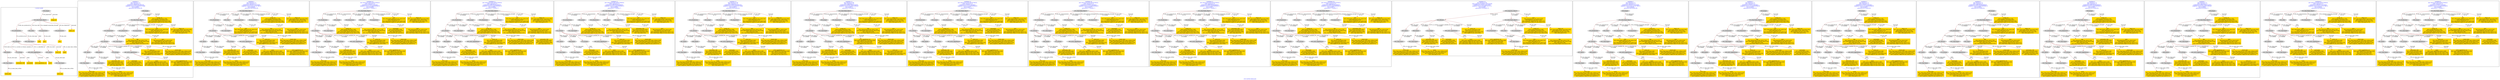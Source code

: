 digraph n0 {
fontcolor="blue"
remincross="true"
label="s24-s-norton-simon.json"
subgraph cluster_0 {
label="1-correct model"
n2[style="filled",color="white",fillcolor="lightgray",label="E12_Production1"];
n3[style="filled",color="white",fillcolor="lightgray",label="E21_Person1"];
n4[style="filled",color="white",fillcolor="lightgray",label="E52_Time-Span3"];
n5[style="filled",color="white",fillcolor="lightgray",label="E69_Death1"];
n6[style="filled",color="white",fillcolor="lightgray",label="E74_Group1"];
n7[style="filled",color="white",fillcolor="lightgray",label="E82_Actor_Appellation1"];
n8[style="filled",color="white",fillcolor="lightgray",label="E67_Birth1"];
n9[shape="plaintext",style="filled",fillcolor="gold",label="artist_uri"];
n10[style="filled",color="white",fillcolor="lightgray",label="E22_Man-Made_Object1"];
n11[style="filled",color="white",fillcolor="lightgray",label="E35_Title1"];
n12[style="filled",color="white",fillcolor="lightgray",label="E8_Acquisition1"];
n13[style="filled",color="white",fillcolor="lightgray",label="E54_Dimension1"];
n14[shape="plaintext",style="filled",fillcolor="gold",label="object_uri"];
n15[shape="plaintext",style="filled",fillcolor="gold",label="title"];
n16[style="filled",color="white",fillcolor="lightgray",label="E38_Image1"];
n17[shape="plaintext",style="filled",fillcolor="gold",label="image_url"];
n18[style="filled",color="white",fillcolor="lightgray",label="E52_Time-Span1"];
n19[shape="plaintext",style="filled",fillcolor="gold",label="birth_date"];
n20[style="filled",color="white",fillcolor="lightgray",label="E52_Time-Span2"];
n21[shape="plaintext",style="filled",fillcolor="gold",label="death_date"];
n22[shape="plaintext",style="filled",fillcolor="gold",label="made"];
n23[shape="plaintext",style="filled",fillcolor="gold",label="dim"];
n24[shape="plaintext",style="filled",fillcolor="gold",label="nationality_URI"];
n25[shape="plaintext",style="filled",fillcolor="gold",label="nationality"];
n26[shape="plaintext",style="filled",fillcolor="gold",label="artist_appellation_uri"];
n27[shape="plaintext",style="filled",fillcolor="gold",label="artist"];
n28[shape="plaintext",style="filled",fillcolor="gold",label="prov"];
}
subgraph cluster_1 {
label="candidate 0\nlink coherence:1.0\nnode coherence:1.0\nconfidence:0.5093013915992333\nmapping score:0.5415620023279496\ncost:24.99861\n-precision:0.88-recall:0.85"
n30[style="filled",color="white",fillcolor="lightgray",label="E12_Production1"];
n31[style="filled",color="white",fillcolor="lightgray",label="E21_Person1"];
n32[style="filled",color="white",fillcolor="lightgray",label="E52_Time-Span2"];
n33[style="filled",color="white",fillcolor="lightgray",label="E67_Birth1"];
n34[style="filled",color="white",fillcolor="lightgray",label="E69_Death1"];
n35[style="filled",color="white",fillcolor="lightgray",label="E74_Group1"];
n36[style="filled",color="white",fillcolor="lightgray",label="E82_Actor_Appellation1"];
n37[style="filled",color="white",fillcolor="lightgray",label="E22_Man-Made_Object1"];
n38[style="filled",color="white",fillcolor="lightgray",label="E54_Dimension1"];
n39[style="filled",color="white",fillcolor="lightgray",label="E8_Acquisition1"];
n40[style="filled",color="white",fillcolor="lightgray",label="E38_Image1"];
n41[style="filled",color="white",fillcolor="lightgray",label="E52_Time-Span1"];
n42[style="filled",color="white",fillcolor="lightgray",label="E52_Time-Span3"];
n43[shape="plaintext",style="filled",fillcolor="gold",label="death_date\n[E52_Time-Span,P82_at_some_time_within,0.436]\n[E52_Time-Span,P82b_end_of_the_end,0.351]\n[E52_Time-Span,P82a_begin_of_the_begin,0.142]\n[E33_Linguistic_Object,P3_has_note,0.072]"];
n44[shape="plaintext",style="filled",fillcolor="gold",label="artist\n[E82_Actor_Appellation,label,0.466]\n[E33_Linguistic_Object,P3_has_note,0.185]\n[E22_Man-Made_Object,P3_has_note,0.179]\n[E73_Information_Object,P3_has_note,0.169]"];
n45[shape="plaintext",style="filled",fillcolor="gold",label="dim\n[E54_Dimension,P3_has_note,0.734]\n[E22_Man-Made_Object,P3_has_note,0.108]\n[E55_Type,label,0.08]\n[E22_Man-Made_Object,classLink,0.078]"];
n46[shape="plaintext",style="filled",fillcolor="gold",label="title\n[E22_Man-Made_Object,P3_has_note,0.29]\n[E35_Title,label,0.272]\n[E73_Information_Object,P3_has_note,0.25]\n[E33_Linguistic_Object,P3_has_note,0.188]"];
n47[shape="plaintext",style="filled",fillcolor="gold",label="artist_appellation_uri\n[E82_Actor_Appellation,classLink,0.868]\n[E21_Person,classLink,0.06]\n[E39_Actor,classLink,0.055]\n[E30_Right,P3_has_note,0.017]"];
n48[shape="plaintext",style="filled",fillcolor="gold",label="birth_date\n[E52_Time-Span,P82_at_some_time_within,0.376]\n[E52_Time-Span,P82b_end_of_the_end,0.305]\n[E52_Time-Span,P82a_begin_of_the_begin,0.248]\n[E33_Linguistic_Object,P3_has_note,0.071]"];
n49[shape="plaintext",style="filled",fillcolor="gold",label="object_uri\n[E22_Man-Made_Object,classLink,0.691]\n[E30_Right,P3_has_note,0.154]\n[E8_Acquisition,P3_has_note,0.08]\n[E35_Title,label,0.074]"];
n50[shape="plaintext",style="filled",fillcolor="gold",label="artist_uri\n[E21_Person,classLink,0.349]\n[E39_Actor,classLink,0.312]\n[E82_Actor_Appellation,classLink,0.244]\n[E30_Right,P3_has_note,0.095]"];
n51[shape="plaintext",style="filled",fillcolor="gold",label="prov\n[E8_Acquisition,P3_has_note,0.418]\n[E30_Right,P3_has_note,0.329]\n[E33_Linguistic_Object,P3_has_note,0.127]\n[E22_Man-Made_Object,P3_has_note,0.126]"];
n52[shape="plaintext",style="filled",fillcolor="gold",label="nationality_URI\n[E74_Group,classLink,0.692]\n[E55_Type,classLink,0.175]\n[E57_Material,classLink,0.093]\n[E55_Type,label,0.04]"];
n53[shape="plaintext",style="filled",fillcolor="gold",label="image_url\n[E38_Image,classLink,0.289]\n[E78_Collection,classLink,0.267]\n[E22_Man-Made_Object,classLink,0.249]\n[E22_Man-Made_Object,P3_has_note,0.195]"];
n54[shape="plaintext",style="filled",fillcolor="gold",label="nationality\n[E74_Group,label,0.588]\n[E74_Group,classLink,0.274]\n[E55_Type,label,0.081]\n[E39_Actor,P3_has_note,0.057]"];
n55[shape="plaintext",style="filled",fillcolor="gold",label="made\n[E52_Time-Span,P82_at_some_time_within,0.423]\n[E52_Time-Span,P82b_end_of_the_end,0.251]\n[E12_Production,P3_has_note,0.202]\n[E35_Title,label,0.123]"];
}
subgraph cluster_2 {
label="candidate 1\nlink coherence:1.0\nnode coherence:1.0\nconfidence:0.5007612131519562\nmapping score:0.5387152761788573\ncost:24.99858\n-precision:0.88-recall:0.85"
n57[style="filled",color="white",fillcolor="lightgray",label="E12_Production1"];
n58[style="filled",color="white",fillcolor="lightgray",label="E21_Person1"];
n59[style="filled",color="white",fillcolor="lightgray",label="E52_Time-Span2"];
n60[style="filled",color="white",fillcolor="lightgray",label="E67_Birth1"];
n61[style="filled",color="white",fillcolor="lightgray",label="E69_Death1"];
n62[style="filled",color="white",fillcolor="lightgray",label="E74_Group1"];
n63[style="filled",color="white",fillcolor="lightgray",label="E82_Actor_Appellation1"];
n64[style="filled",color="white",fillcolor="lightgray",label="E22_Man-Made_Object1"];
n65[style="filled",color="white",fillcolor="lightgray",label="E35_Title1"];
n66[style="filled",color="white",fillcolor="lightgray",label="E54_Dimension1"];
n67[style="filled",color="white",fillcolor="lightgray",label="E8_Acquisition1"];
n68[style="filled",color="white",fillcolor="lightgray",label="E52_Time-Span1"];
n69[style="filled",color="white",fillcolor="lightgray",label="E52_Time-Span3"];
n70[shape="plaintext",style="filled",fillcolor="gold",label="death_date\n[E52_Time-Span,P82_at_some_time_within,0.436]\n[E52_Time-Span,P82b_end_of_the_end,0.351]\n[E52_Time-Span,P82a_begin_of_the_begin,0.142]\n[E33_Linguistic_Object,P3_has_note,0.072]"];
n71[shape="plaintext",style="filled",fillcolor="gold",label="artist\n[E82_Actor_Appellation,label,0.466]\n[E33_Linguistic_Object,P3_has_note,0.185]\n[E22_Man-Made_Object,P3_has_note,0.179]\n[E73_Information_Object,P3_has_note,0.169]"];
n72[shape="plaintext",style="filled",fillcolor="gold",label="dim\n[E54_Dimension,P3_has_note,0.734]\n[E22_Man-Made_Object,P3_has_note,0.108]\n[E55_Type,label,0.08]\n[E22_Man-Made_Object,classLink,0.078]"];
n73[shape="plaintext",style="filled",fillcolor="gold",label="image_url\n[E38_Image,classLink,0.289]\n[E78_Collection,classLink,0.267]\n[E22_Man-Made_Object,classLink,0.249]\n[E22_Man-Made_Object,P3_has_note,0.195]"];
n74[shape="plaintext",style="filled",fillcolor="gold",label="artist_appellation_uri\n[E82_Actor_Appellation,classLink,0.868]\n[E21_Person,classLink,0.06]\n[E39_Actor,classLink,0.055]\n[E30_Right,P3_has_note,0.017]"];
n75[shape="plaintext",style="filled",fillcolor="gold",label="birth_date\n[E52_Time-Span,P82_at_some_time_within,0.376]\n[E52_Time-Span,P82b_end_of_the_end,0.305]\n[E52_Time-Span,P82a_begin_of_the_begin,0.248]\n[E33_Linguistic_Object,P3_has_note,0.071]"];
n76[shape="plaintext",style="filled",fillcolor="gold",label="object_uri\n[E22_Man-Made_Object,classLink,0.691]\n[E30_Right,P3_has_note,0.154]\n[E8_Acquisition,P3_has_note,0.08]\n[E35_Title,label,0.074]"];
n77[shape="plaintext",style="filled",fillcolor="gold",label="artist_uri\n[E21_Person,classLink,0.349]\n[E39_Actor,classLink,0.312]\n[E82_Actor_Appellation,classLink,0.244]\n[E30_Right,P3_has_note,0.095]"];
n78[shape="plaintext",style="filled",fillcolor="gold",label="prov\n[E8_Acquisition,P3_has_note,0.418]\n[E30_Right,P3_has_note,0.329]\n[E33_Linguistic_Object,P3_has_note,0.127]\n[E22_Man-Made_Object,P3_has_note,0.126]"];
n79[shape="plaintext",style="filled",fillcolor="gold",label="nationality_URI\n[E74_Group,classLink,0.692]\n[E55_Type,classLink,0.175]\n[E57_Material,classLink,0.093]\n[E55_Type,label,0.04]"];
n80[shape="plaintext",style="filled",fillcolor="gold",label="title\n[E22_Man-Made_Object,P3_has_note,0.29]\n[E35_Title,label,0.272]\n[E73_Information_Object,P3_has_note,0.25]\n[E33_Linguistic_Object,P3_has_note,0.188]"];
n81[shape="plaintext",style="filled",fillcolor="gold",label="nationality\n[E74_Group,label,0.588]\n[E74_Group,classLink,0.274]\n[E55_Type,label,0.081]\n[E39_Actor,P3_has_note,0.057]"];
n82[shape="plaintext",style="filled",fillcolor="gold",label="made\n[E52_Time-Span,P82_at_some_time_within,0.423]\n[E52_Time-Span,P82b_end_of_the_end,0.251]\n[E12_Production,P3_has_note,0.202]\n[E35_Title,label,0.123]"];
}
subgraph cluster_3 {
label="candidate 10\nlink coherence:0.9615384615384616\nnode coherence:1.0\nconfidence:0.470321176234617\nmapping score:0.5157480843858979\ncost:25.99869\n-precision:0.77-recall:0.77"
n84[style="filled",color="white",fillcolor="lightgray",label="E12_Production1"];
n85[style="filled",color="white",fillcolor="lightgray",label="E21_Person1"];
n86[style="filled",color="white",fillcolor="lightgray",label="E52_Time-Span2"];
n87[style="filled",color="white",fillcolor="lightgray",label="E67_Birth1"];
n88[style="filled",color="white",fillcolor="lightgray",label="E69_Death1"];
n89[style="filled",color="white",fillcolor="lightgray",label="E74_Group1"];
n90[style="filled",color="white",fillcolor="lightgray",label="E82_Actor_Appellation1"];
n91[style="filled",color="white",fillcolor="lightgray",label="E22_Man-Made_Object1"];
n92[style="filled",color="white",fillcolor="lightgray",label="E38_Image1"];
n93[style="filled",color="white",fillcolor="lightgray",label="E54_Dimension1"];
n94[style="filled",color="white",fillcolor="lightgray",label="E55_Type2"];
n95[style="filled",color="white",fillcolor="lightgray",label="E8_Acquisition1"];
n96[style="filled",color="white",fillcolor="lightgray",label="E52_Time-Span1"];
n97[style="filled",color="white",fillcolor="lightgray",label="E52_Time-Span3"];
n98[shape="plaintext",style="filled",fillcolor="gold",label="death_date\n[E52_Time-Span,P82_at_some_time_within,0.436]\n[E52_Time-Span,P82b_end_of_the_end,0.351]\n[E52_Time-Span,P82a_begin_of_the_begin,0.142]\n[E33_Linguistic_Object,P3_has_note,0.072]"];
n99[shape="plaintext",style="filled",fillcolor="gold",label="artist\n[E82_Actor_Appellation,label,0.466]\n[E33_Linguistic_Object,P3_has_note,0.185]\n[E22_Man-Made_Object,P3_has_note,0.179]\n[E73_Information_Object,P3_has_note,0.169]"];
n100[shape="plaintext",style="filled",fillcolor="gold",label="dim\n[E54_Dimension,P3_has_note,0.734]\n[E22_Man-Made_Object,P3_has_note,0.108]\n[E55_Type,label,0.08]\n[E22_Man-Made_Object,classLink,0.078]"];
n101[shape="plaintext",style="filled",fillcolor="gold",label="title\n[E22_Man-Made_Object,P3_has_note,0.29]\n[E35_Title,label,0.272]\n[E73_Information_Object,P3_has_note,0.25]\n[E33_Linguistic_Object,P3_has_note,0.188]"];
n102[shape="plaintext",style="filled",fillcolor="gold",label="artist_appellation_uri\n[E82_Actor_Appellation,classLink,0.868]\n[E21_Person,classLink,0.06]\n[E39_Actor,classLink,0.055]\n[E30_Right,P3_has_note,0.017]"];
n103[shape="plaintext",style="filled",fillcolor="gold",label="birth_date\n[E52_Time-Span,P82_at_some_time_within,0.376]\n[E52_Time-Span,P82b_end_of_the_end,0.305]\n[E52_Time-Span,P82a_begin_of_the_begin,0.248]\n[E33_Linguistic_Object,P3_has_note,0.071]"];
n104[shape="plaintext",style="filled",fillcolor="gold",label="object_uri\n[E22_Man-Made_Object,classLink,0.691]\n[E30_Right,P3_has_note,0.154]\n[E8_Acquisition,P3_has_note,0.08]\n[E35_Title,label,0.074]"];
n105[shape="plaintext",style="filled",fillcolor="gold",label="artist_uri\n[E21_Person,classLink,0.349]\n[E39_Actor,classLink,0.312]\n[E82_Actor_Appellation,classLink,0.244]\n[E30_Right,P3_has_note,0.095]"];
n106[shape="plaintext",style="filled",fillcolor="gold",label="prov\n[E8_Acquisition,P3_has_note,0.418]\n[E30_Right,P3_has_note,0.329]\n[E33_Linguistic_Object,P3_has_note,0.127]\n[E22_Man-Made_Object,P3_has_note,0.126]"];
n107[shape="plaintext",style="filled",fillcolor="gold",label="nationality\n[E74_Group,label,0.588]\n[E74_Group,classLink,0.274]\n[E55_Type,label,0.081]\n[E39_Actor,P3_has_note,0.057]"];
n108[shape="plaintext",style="filled",fillcolor="gold",label="nationality_URI\n[E74_Group,classLink,0.692]\n[E55_Type,classLink,0.175]\n[E57_Material,classLink,0.093]\n[E55_Type,label,0.04]"];
n109[shape="plaintext",style="filled",fillcolor="gold",label="image_url\n[E38_Image,classLink,0.289]\n[E78_Collection,classLink,0.267]\n[E22_Man-Made_Object,classLink,0.249]\n[E22_Man-Made_Object,P3_has_note,0.195]"];
n110[shape="plaintext",style="filled",fillcolor="gold",label="made\n[E52_Time-Span,P82_at_some_time_within,0.423]\n[E52_Time-Span,P82b_end_of_the_end,0.251]\n[E12_Production,P3_has_note,0.202]\n[E35_Title,label,0.123]"];
}
subgraph cluster_4 {
label="candidate 11\nlink coherence:0.9615384615384616\nnode coherence:1.0\nconfidence:0.46957922822909537\nmapping score:0.5155007683840575\ncost:25.99864\n-precision:0.77-recall:0.77"
n112[style="filled",color="white",fillcolor="lightgray",label="E12_Production1"];
n113[style="filled",color="white",fillcolor="lightgray",label="E21_Person1"];
n114[style="filled",color="white",fillcolor="lightgray",label="E52_Time-Span2"];
n115[style="filled",color="white",fillcolor="lightgray",label="E55_Type1"];
n116[style="filled",color="white",fillcolor="lightgray",label="E67_Birth1"];
n117[style="filled",color="white",fillcolor="lightgray",label="E69_Death1"];
n118[style="filled",color="white",fillcolor="lightgray",label="E74_Group1"];
n119[style="filled",color="white",fillcolor="lightgray",label="E82_Actor_Appellation1"];
n120[style="filled",color="white",fillcolor="lightgray",label="E22_Man-Made_Object1"];
n121[style="filled",color="white",fillcolor="lightgray",label="E38_Image1"];
n122[style="filled",color="white",fillcolor="lightgray",label="E54_Dimension1"];
n123[style="filled",color="white",fillcolor="lightgray",label="E8_Acquisition1"];
n124[style="filled",color="white",fillcolor="lightgray",label="E52_Time-Span1"];
n125[style="filled",color="white",fillcolor="lightgray",label="E52_Time-Span3"];
n126[shape="plaintext",style="filled",fillcolor="gold",label="death_date\n[E52_Time-Span,P82_at_some_time_within,0.436]\n[E52_Time-Span,P82b_end_of_the_end,0.351]\n[E52_Time-Span,P82a_begin_of_the_begin,0.142]\n[E33_Linguistic_Object,P3_has_note,0.072]"];
n127[shape="plaintext",style="filled",fillcolor="gold",label="artist\n[E82_Actor_Appellation,label,0.466]\n[E33_Linguistic_Object,P3_has_note,0.185]\n[E22_Man-Made_Object,P3_has_note,0.179]\n[E73_Information_Object,P3_has_note,0.169]"];
n128[shape="plaintext",style="filled",fillcolor="gold",label="dim\n[E54_Dimension,P3_has_note,0.734]\n[E22_Man-Made_Object,P3_has_note,0.108]\n[E55_Type,label,0.08]\n[E22_Man-Made_Object,classLink,0.078]"];
n129[shape="plaintext",style="filled",fillcolor="gold",label="title\n[E22_Man-Made_Object,P3_has_note,0.29]\n[E35_Title,label,0.272]\n[E73_Information_Object,P3_has_note,0.25]\n[E33_Linguistic_Object,P3_has_note,0.188]"];
n130[shape="plaintext",style="filled",fillcolor="gold",label="artist_appellation_uri\n[E82_Actor_Appellation,classLink,0.868]\n[E21_Person,classLink,0.06]\n[E39_Actor,classLink,0.055]\n[E30_Right,P3_has_note,0.017]"];
n131[shape="plaintext",style="filled",fillcolor="gold",label="birth_date\n[E52_Time-Span,P82_at_some_time_within,0.376]\n[E52_Time-Span,P82b_end_of_the_end,0.305]\n[E52_Time-Span,P82a_begin_of_the_begin,0.248]\n[E33_Linguistic_Object,P3_has_note,0.071]"];
n132[shape="plaintext",style="filled",fillcolor="gold",label="object_uri\n[E22_Man-Made_Object,classLink,0.691]\n[E30_Right,P3_has_note,0.154]\n[E8_Acquisition,P3_has_note,0.08]\n[E35_Title,label,0.074]"];
n133[shape="plaintext",style="filled",fillcolor="gold",label="artist_uri\n[E21_Person,classLink,0.349]\n[E39_Actor,classLink,0.312]\n[E82_Actor_Appellation,classLink,0.244]\n[E30_Right,P3_has_note,0.095]"];
n134[shape="plaintext",style="filled",fillcolor="gold",label="prov\n[E8_Acquisition,P3_has_note,0.418]\n[E30_Right,P3_has_note,0.329]\n[E33_Linguistic_Object,P3_has_note,0.127]\n[E22_Man-Made_Object,P3_has_note,0.126]"];
n135[shape="plaintext",style="filled",fillcolor="gold",label="nationality_URI\n[E74_Group,classLink,0.692]\n[E55_Type,classLink,0.175]\n[E57_Material,classLink,0.093]\n[E55_Type,label,0.04]"];
n136[shape="plaintext",style="filled",fillcolor="gold",label="image_url\n[E38_Image,classLink,0.289]\n[E78_Collection,classLink,0.267]\n[E22_Man-Made_Object,classLink,0.249]\n[E22_Man-Made_Object,P3_has_note,0.195]"];
n137[shape="plaintext",style="filled",fillcolor="gold",label="nationality\n[E74_Group,label,0.588]\n[E74_Group,classLink,0.274]\n[E55_Type,label,0.081]\n[E39_Actor,P3_has_note,0.057]"];
n138[shape="plaintext",style="filled",fillcolor="gold",label="made\n[E52_Time-Span,P82_at_some_time_within,0.423]\n[E52_Time-Span,P82b_end_of_the_end,0.251]\n[E12_Production,P3_has_note,0.202]\n[E35_Title,label,0.123]"];
}
subgraph cluster_5 {
label="candidate 12\nlink coherence:0.9615384615384616\nnode coherence:1.0\nconfidence:0.46957922822909537\nmapping score:0.5155007683840575\ncost:25.99869\n-precision:0.77-recall:0.77"
n140[style="filled",color="white",fillcolor="lightgray",label="E12_Production1"];
n141[style="filled",color="white",fillcolor="lightgray",label="E21_Person1"];
n142[style="filled",color="white",fillcolor="lightgray",label="E52_Time-Span2"];
n143[style="filled",color="white",fillcolor="lightgray",label="E67_Birth1"];
n144[style="filled",color="white",fillcolor="lightgray",label="E69_Death1"];
n145[style="filled",color="white",fillcolor="lightgray",label="E74_Group1"];
n146[style="filled",color="white",fillcolor="lightgray",label="E82_Actor_Appellation1"];
n147[style="filled",color="white",fillcolor="lightgray",label="E22_Man-Made_Object1"];
n148[style="filled",color="white",fillcolor="lightgray",label="E38_Image1"];
n149[style="filled",color="white",fillcolor="lightgray",label="E54_Dimension1"];
n150[style="filled",color="white",fillcolor="lightgray",label="E55_Type2"];
n151[style="filled",color="white",fillcolor="lightgray",label="E8_Acquisition1"];
n152[style="filled",color="white",fillcolor="lightgray",label="E52_Time-Span1"];
n153[style="filled",color="white",fillcolor="lightgray",label="E52_Time-Span3"];
n154[shape="plaintext",style="filled",fillcolor="gold",label="death_date\n[E52_Time-Span,P82_at_some_time_within,0.436]\n[E52_Time-Span,P82b_end_of_the_end,0.351]\n[E52_Time-Span,P82a_begin_of_the_begin,0.142]\n[E33_Linguistic_Object,P3_has_note,0.072]"];
n155[shape="plaintext",style="filled",fillcolor="gold",label="artist\n[E82_Actor_Appellation,label,0.466]\n[E33_Linguistic_Object,P3_has_note,0.185]\n[E22_Man-Made_Object,P3_has_note,0.179]\n[E73_Information_Object,P3_has_note,0.169]"];
n156[shape="plaintext",style="filled",fillcolor="gold",label="dim\n[E54_Dimension,P3_has_note,0.734]\n[E22_Man-Made_Object,P3_has_note,0.108]\n[E55_Type,label,0.08]\n[E22_Man-Made_Object,classLink,0.078]"];
n157[shape="plaintext",style="filled",fillcolor="gold",label="title\n[E22_Man-Made_Object,P3_has_note,0.29]\n[E35_Title,label,0.272]\n[E73_Information_Object,P3_has_note,0.25]\n[E33_Linguistic_Object,P3_has_note,0.188]"];
n158[shape="plaintext",style="filled",fillcolor="gold",label="artist_appellation_uri\n[E82_Actor_Appellation,classLink,0.868]\n[E21_Person,classLink,0.06]\n[E39_Actor,classLink,0.055]\n[E30_Right,P3_has_note,0.017]"];
n159[shape="plaintext",style="filled",fillcolor="gold",label="birth_date\n[E52_Time-Span,P82_at_some_time_within,0.376]\n[E52_Time-Span,P82b_end_of_the_end,0.305]\n[E52_Time-Span,P82a_begin_of_the_begin,0.248]\n[E33_Linguistic_Object,P3_has_note,0.071]"];
n160[shape="plaintext",style="filled",fillcolor="gold",label="object_uri\n[E22_Man-Made_Object,classLink,0.691]\n[E30_Right,P3_has_note,0.154]\n[E8_Acquisition,P3_has_note,0.08]\n[E35_Title,label,0.074]"];
n161[shape="plaintext",style="filled",fillcolor="gold",label="nationality_URI\n[E74_Group,classLink,0.692]\n[E55_Type,classLink,0.175]\n[E57_Material,classLink,0.093]\n[E55_Type,label,0.04]"];
n162[shape="plaintext",style="filled",fillcolor="gold",label="artist_uri\n[E21_Person,classLink,0.349]\n[E39_Actor,classLink,0.312]\n[E82_Actor_Appellation,classLink,0.244]\n[E30_Right,P3_has_note,0.095]"];
n163[shape="plaintext",style="filled",fillcolor="gold",label="prov\n[E8_Acquisition,P3_has_note,0.418]\n[E30_Right,P3_has_note,0.329]\n[E33_Linguistic_Object,P3_has_note,0.127]\n[E22_Man-Made_Object,P3_has_note,0.126]"];
n164[shape="plaintext",style="filled",fillcolor="gold",label="image_url\n[E38_Image,classLink,0.289]\n[E78_Collection,classLink,0.267]\n[E22_Man-Made_Object,classLink,0.249]\n[E22_Man-Made_Object,P3_has_note,0.195]"];
n165[shape="plaintext",style="filled",fillcolor="gold",label="nationality\n[E74_Group,label,0.588]\n[E74_Group,classLink,0.274]\n[E55_Type,label,0.081]\n[E39_Actor,P3_has_note,0.057]"];
n166[shape="plaintext",style="filled",fillcolor="gold",label="made\n[E52_Time-Span,P82_at_some_time_within,0.423]\n[E52_Time-Span,P82b_end_of_the_end,0.251]\n[E12_Production,P3_has_note,0.202]\n[E35_Title,label,0.123]"];
}
subgraph cluster_6 {
label="candidate 13\nlink coherence:0.96\nnode coherence:1.0\nconfidence:0.5093013915992333\nmapping score:0.5415620023279496\ncost:24.99873\n-precision:0.84-recall:0.81"
n168[style="filled",color="white",fillcolor="lightgray",label="E12_Production1"];
n169[style="filled",color="white",fillcolor="lightgray",label="E21_Person1"];
n170[style="filled",color="white",fillcolor="lightgray",label="E52_Time-Span2"];
n171[style="filled",color="white",fillcolor="lightgray",label="E67_Birth1"];
n172[style="filled",color="white",fillcolor="lightgray",label="E69_Death1"];
n173[style="filled",color="white",fillcolor="lightgray",label="E74_Group1"];
n174[style="filled",color="white",fillcolor="lightgray",label="E82_Actor_Appellation1"];
n175[style="filled",color="white",fillcolor="lightgray",label="E22_Man-Made_Object1"];
n176[style="filled",color="white",fillcolor="lightgray",label="E38_Image1"];
n177[style="filled",color="white",fillcolor="lightgray",label="E54_Dimension1"];
n178[style="filled",color="white",fillcolor="lightgray",label="E8_Acquisition1"];
n179[style="filled",color="white",fillcolor="lightgray",label="E52_Time-Span1"];
n180[style="filled",color="white",fillcolor="lightgray",label="E52_Time-Span3"];
n181[shape="plaintext",style="filled",fillcolor="gold",label="death_date\n[E52_Time-Span,P82_at_some_time_within,0.436]\n[E52_Time-Span,P82b_end_of_the_end,0.351]\n[E52_Time-Span,P82a_begin_of_the_begin,0.142]\n[E33_Linguistic_Object,P3_has_note,0.072]"];
n182[shape="plaintext",style="filled",fillcolor="gold",label="artist\n[E82_Actor_Appellation,label,0.466]\n[E33_Linguistic_Object,P3_has_note,0.185]\n[E22_Man-Made_Object,P3_has_note,0.179]\n[E73_Information_Object,P3_has_note,0.169]"];
n183[shape="plaintext",style="filled",fillcolor="gold",label="dim\n[E54_Dimension,P3_has_note,0.734]\n[E22_Man-Made_Object,P3_has_note,0.108]\n[E55_Type,label,0.08]\n[E22_Man-Made_Object,classLink,0.078]"];
n184[shape="plaintext",style="filled",fillcolor="gold",label="title\n[E22_Man-Made_Object,P3_has_note,0.29]\n[E35_Title,label,0.272]\n[E73_Information_Object,P3_has_note,0.25]\n[E33_Linguistic_Object,P3_has_note,0.188]"];
n185[shape="plaintext",style="filled",fillcolor="gold",label="artist_appellation_uri\n[E82_Actor_Appellation,classLink,0.868]\n[E21_Person,classLink,0.06]\n[E39_Actor,classLink,0.055]\n[E30_Right,P3_has_note,0.017]"];
n186[shape="plaintext",style="filled",fillcolor="gold",label="birth_date\n[E52_Time-Span,P82_at_some_time_within,0.376]\n[E52_Time-Span,P82b_end_of_the_end,0.305]\n[E52_Time-Span,P82a_begin_of_the_begin,0.248]\n[E33_Linguistic_Object,P3_has_note,0.071]"];
n187[shape="plaintext",style="filled",fillcolor="gold",label="object_uri\n[E22_Man-Made_Object,classLink,0.691]\n[E30_Right,P3_has_note,0.154]\n[E8_Acquisition,P3_has_note,0.08]\n[E35_Title,label,0.074]"];
n188[shape="plaintext",style="filled",fillcolor="gold",label="artist_uri\n[E21_Person,classLink,0.349]\n[E39_Actor,classLink,0.312]\n[E82_Actor_Appellation,classLink,0.244]\n[E30_Right,P3_has_note,0.095]"];
n189[shape="plaintext",style="filled",fillcolor="gold",label="prov\n[E8_Acquisition,P3_has_note,0.418]\n[E30_Right,P3_has_note,0.329]\n[E33_Linguistic_Object,P3_has_note,0.127]\n[E22_Man-Made_Object,P3_has_note,0.126]"];
n190[shape="plaintext",style="filled",fillcolor="gold",label="nationality_URI\n[E74_Group,classLink,0.692]\n[E55_Type,classLink,0.175]\n[E57_Material,classLink,0.093]\n[E55_Type,label,0.04]"];
n191[shape="plaintext",style="filled",fillcolor="gold",label="image_url\n[E38_Image,classLink,0.289]\n[E78_Collection,classLink,0.267]\n[E22_Man-Made_Object,classLink,0.249]\n[E22_Man-Made_Object,P3_has_note,0.195]"];
n192[shape="plaintext",style="filled",fillcolor="gold",label="nationality\n[E74_Group,label,0.588]\n[E74_Group,classLink,0.274]\n[E55_Type,label,0.081]\n[E39_Actor,P3_has_note,0.057]"];
n193[shape="plaintext",style="filled",fillcolor="gold",label="made\n[E52_Time-Span,P82_at_some_time_within,0.423]\n[E52_Time-Span,P82b_end_of_the_end,0.251]\n[E12_Production,P3_has_note,0.202]\n[E35_Title,label,0.123]"];
}
subgraph cluster_7 {
label="candidate 14\nlink coherence:0.96\nnode coherence:1.0\nconfidence:0.43904746047416676\nmapping score:0.5181440252862607\ncost:24.99873\n-precision:0.76-recall:0.73"
n195[style="filled",color="white",fillcolor="lightgray",label="E12_Production1"];
n196[style="filled",color="white",fillcolor="lightgray",label="E21_Person1"];
n197[style="filled",color="white",fillcolor="lightgray",label="E52_Time-Span2"];
n198[style="filled",color="white",fillcolor="lightgray",label="E67_Birth1"];
n199[style="filled",color="white",fillcolor="lightgray",label="E69_Death1"];
n200[style="filled",color="white",fillcolor="lightgray",label="E74_Group1"];
n201[style="filled",color="white",fillcolor="lightgray",label="E82_Actor_Appellation1"];
n202[style="filled",color="white",fillcolor="lightgray",label="E22_Man-Made_Object1"];
n203[style="filled",color="white",fillcolor="lightgray",label="E38_Image1"];
n204[style="filled",color="white",fillcolor="lightgray",label="E54_Dimension1"];
n205[style="filled",color="white",fillcolor="lightgray",label="E8_Acquisition1"];
n206[style="filled",color="white",fillcolor="lightgray",label="E52_Time-Span1"];
n207[style="filled",color="white",fillcolor="lightgray",label="E52_Time-Span3"];
n208[shape="plaintext",style="filled",fillcolor="gold",label="death_date\n[E52_Time-Span,P82_at_some_time_within,0.436]\n[E52_Time-Span,P82b_end_of_the_end,0.351]\n[E52_Time-Span,P82a_begin_of_the_begin,0.142]\n[E33_Linguistic_Object,P3_has_note,0.072]"];
n209[shape="plaintext",style="filled",fillcolor="gold",label="artist\n[E82_Actor_Appellation,label,0.466]\n[E33_Linguistic_Object,P3_has_note,0.185]\n[E22_Man-Made_Object,P3_has_note,0.179]\n[E73_Information_Object,P3_has_note,0.169]"];
n210[shape="plaintext",style="filled",fillcolor="gold",label="dim\n[E54_Dimension,P3_has_note,0.734]\n[E22_Man-Made_Object,P3_has_note,0.108]\n[E55_Type,label,0.08]\n[E22_Man-Made_Object,classLink,0.078]"];
n211[shape="plaintext",style="filled",fillcolor="gold",label="title\n[E22_Man-Made_Object,P3_has_note,0.29]\n[E35_Title,label,0.272]\n[E73_Information_Object,P3_has_note,0.25]\n[E33_Linguistic_Object,P3_has_note,0.188]"];
n212[shape="plaintext",style="filled",fillcolor="gold",label="artist_uri\n[E21_Person,classLink,0.349]\n[E39_Actor,classLink,0.312]\n[E82_Actor_Appellation,classLink,0.244]\n[E30_Right,P3_has_note,0.095]"];
n213[shape="plaintext",style="filled",fillcolor="gold",label="birth_date\n[E52_Time-Span,P82_at_some_time_within,0.376]\n[E52_Time-Span,P82b_end_of_the_end,0.305]\n[E52_Time-Span,P82a_begin_of_the_begin,0.248]\n[E33_Linguistic_Object,P3_has_note,0.071]"];
n214[shape="plaintext",style="filled",fillcolor="gold",label="object_uri\n[E22_Man-Made_Object,classLink,0.691]\n[E30_Right,P3_has_note,0.154]\n[E8_Acquisition,P3_has_note,0.08]\n[E35_Title,label,0.074]"];
n215[shape="plaintext",style="filled",fillcolor="gold",label="artist_appellation_uri\n[E82_Actor_Appellation,classLink,0.868]\n[E21_Person,classLink,0.06]\n[E39_Actor,classLink,0.055]\n[E30_Right,P3_has_note,0.017]"];
n216[shape="plaintext",style="filled",fillcolor="gold",label="prov\n[E8_Acquisition,P3_has_note,0.418]\n[E30_Right,P3_has_note,0.329]\n[E33_Linguistic_Object,P3_has_note,0.127]\n[E22_Man-Made_Object,P3_has_note,0.126]"];
n217[shape="plaintext",style="filled",fillcolor="gold",label="nationality_URI\n[E74_Group,classLink,0.692]\n[E55_Type,classLink,0.175]\n[E57_Material,classLink,0.093]\n[E55_Type,label,0.04]"];
n218[shape="plaintext",style="filled",fillcolor="gold",label="image_url\n[E38_Image,classLink,0.289]\n[E78_Collection,classLink,0.267]\n[E22_Man-Made_Object,classLink,0.249]\n[E22_Man-Made_Object,P3_has_note,0.195]"];
n219[shape="plaintext",style="filled",fillcolor="gold",label="nationality\n[E74_Group,label,0.588]\n[E74_Group,classLink,0.274]\n[E55_Type,label,0.081]\n[E39_Actor,P3_has_note,0.057]"];
n220[shape="plaintext",style="filled",fillcolor="gold",label="made\n[E52_Time-Span,P82_at_some_time_within,0.423]\n[E52_Time-Span,P82b_end_of_the_end,0.251]\n[E12_Production,P3_has_note,0.202]\n[E35_Title,label,0.123]"];
}
subgraph cluster_8 {
label="candidate 15\nlink coherence:0.9230769230769231\nnode coherence:1.0\nconfidence:0.470321176234617\nmapping score:0.5157480843858979\ncost:25.99871\n-precision:0.77-recall:0.77"
n222[style="filled",color="white",fillcolor="lightgray",label="E12_Production1"];
n223[style="filled",color="white",fillcolor="lightgray",label="E21_Person1"];
n224[style="filled",color="white",fillcolor="lightgray",label="E52_Time-Span2"];
n225[style="filled",color="white",fillcolor="lightgray",label="E67_Birth1"];
n226[style="filled",color="white",fillcolor="lightgray",label="E69_Death1"];
n227[style="filled",color="white",fillcolor="lightgray",label="E74_Group1"];
n228[style="filled",color="white",fillcolor="lightgray",label="E82_Actor_Appellation1"];
n229[style="filled",color="white",fillcolor="lightgray",label="E22_Man-Made_Object1"];
n230[style="filled",color="white",fillcolor="lightgray",label="E38_Image1"];
n231[style="filled",color="white",fillcolor="lightgray",label="E54_Dimension1"];
n232[style="filled",color="white",fillcolor="lightgray",label="E55_Type1"];
n233[style="filled",color="white",fillcolor="lightgray",label="E8_Acquisition1"];
n234[style="filled",color="white",fillcolor="lightgray",label="E52_Time-Span1"];
n235[style="filled",color="white",fillcolor="lightgray",label="E52_Time-Span3"];
n236[shape="plaintext",style="filled",fillcolor="gold",label="death_date\n[E52_Time-Span,P82_at_some_time_within,0.436]\n[E52_Time-Span,P82b_end_of_the_end,0.351]\n[E52_Time-Span,P82a_begin_of_the_begin,0.142]\n[E33_Linguistic_Object,P3_has_note,0.072]"];
n237[shape="plaintext",style="filled",fillcolor="gold",label="artist\n[E82_Actor_Appellation,label,0.466]\n[E33_Linguistic_Object,P3_has_note,0.185]\n[E22_Man-Made_Object,P3_has_note,0.179]\n[E73_Information_Object,P3_has_note,0.169]"];
n238[shape="plaintext",style="filled",fillcolor="gold",label="dim\n[E54_Dimension,P3_has_note,0.734]\n[E22_Man-Made_Object,P3_has_note,0.108]\n[E55_Type,label,0.08]\n[E22_Man-Made_Object,classLink,0.078]"];
n239[shape="plaintext",style="filled",fillcolor="gold",label="title\n[E22_Man-Made_Object,P3_has_note,0.29]\n[E35_Title,label,0.272]\n[E73_Information_Object,P3_has_note,0.25]\n[E33_Linguistic_Object,P3_has_note,0.188]"];
n240[shape="plaintext",style="filled",fillcolor="gold",label="artist_appellation_uri\n[E82_Actor_Appellation,classLink,0.868]\n[E21_Person,classLink,0.06]\n[E39_Actor,classLink,0.055]\n[E30_Right,P3_has_note,0.017]"];
n241[shape="plaintext",style="filled",fillcolor="gold",label="birth_date\n[E52_Time-Span,P82_at_some_time_within,0.376]\n[E52_Time-Span,P82b_end_of_the_end,0.305]\n[E52_Time-Span,P82a_begin_of_the_begin,0.248]\n[E33_Linguistic_Object,P3_has_note,0.071]"];
n242[shape="plaintext",style="filled",fillcolor="gold",label="object_uri\n[E22_Man-Made_Object,classLink,0.691]\n[E30_Right,P3_has_note,0.154]\n[E8_Acquisition,P3_has_note,0.08]\n[E35_Title,label,0.074]"];
n243[shape="plaintext",style="filled",fillcolor="gold",label="artist_uri\n[E21_Person,classLink,0.349]\n[E39_Actor,classLink,0.312]\n[E82_Actor_Appellation,classLink,0.244]\n[E30_Right,P3_has_note,0.095]"];
n244[shape="plaintext",style="filled",fillcolor="gold",label="prov\n[E8_Acquisition,P3_has_note,0.418]\n[E30_Right,P3_has_note,0.329]\n[E33_Linguistic_Object,P3_has_note,0.127]\n[E22_Man-Made_Object,P3_has_note,0.126]"];
n245[shape="plaintext",style="filled",fillcolor="gold",label="nationality_URI\n[E74_Group,classLink,0.692]\n[E55_Type,classLink,0.175]\n[E57_Material,classLink,0.093]\n[E55_Type,label,0.04]"];
n246[shape="plaintext",style="filled",fillcolor="gold",label="image_url\n[E38_Image,classLink,0.289]\n[E78_Collection,classLink,0.267]\n[E22_Man-Made_Object,classLink,0.249]\n[E22_Man-Made_Object,P3_has_note,0.195]"];
n247[shape="plaintext",style="filled",fillcolor="gold",label="nationality\n[E74_Group,label,0.588]\n[E74_Group,classLink,0.274]\n[E55_Type,label,0.081]\n[E39_Actor,P3_has_note,0.057]"];
n248[shape="plaintext",style="filled",fillcolor="gold",label="made\n[E52_Time-Span,P82_at_some_time_within,0.423]\n[E52_Time-Span,P82b_end_of_the_end,0.251]\n[E12_Production,P3_has_note,0.202]\n[E35_Title,label,0.123]"];
}
subgraph cluster_9 {
label="candidate 16\nlink coherence:0.9230769230769231\nnode coherence:1.0\nconfidence:0.470321176234617\nmapping score:0.5157480843858979\ncost:25.99873\n-precision:0.77-recall:0.77"
n250[style="filled",color="white",fillcolor="lightgray",label="E12_Production1"];
n251[style="filled",color="white",fillcolor="lightgray",label="E21_Person1"];
n252[style="filled",color="white",fillcolor="lightgray",label="E52_Time-Span2"];
n253[style="filled",color="white",fillcolor="lightgray",label="E67_Birth1"];
n254[style="filled",color="white",fillcolor="lightgray",label="E69_Death1"];
n255[style="filled",color="white",fillcolor="lightgray",label="E74_Group1"];
n256[style="filled",color="white",fillcolor="lightgray",label="E82_Actor_Appellation1"];
n257[style="filled",color="white",fillcolor="lightgray",label="E22_Man-Made_Object1"];
n258[style="filled",color="white",fillcolor="lightgray",label="E38_Image1"];
n259[style="filled",color="white",fillcolor="lightgray",label="E54_Dimension1"];
n260[style="filled",color="white",fillcolor="lightgray",label="E55_Type1"];
n261[style="filled",color="white",fillcolor="lightgray",label="E8_Acquisition1"];
n262[style="filled",color="white",fillcolor="lightgray",label="E52_Time-Span1"];
n263[style="filled",color="white",fillcolor="lightgray",label="E52_Time-Span3"];
n264[shape="plaintext",style="filled",fillcolor="gold",label="death_date\n[E52_Time-Span,P82_at_some_time_within,0.436]\n[E52_Time-Span,P82b_end_of_the_end,0.351]\n[E52_Time-Span,P82a_begin_of_the_begin,0.142]\n[E33_Linguistic_Object,P3_has_note,0.072]"];
n265[shape="plaintext",style="filled",fillcolor="gold",label="artist\n[E82_Actor_Appellation,label,0.466]\n[E33_Linguistic_Object,P3_has_note,0.185]\n[E22_Man-Made_Object,P3_has_note,0.179]\n[E73_Information_Object,P3_has_note,0.169]"];
n266[shape="plaintext",style="filled",fillcolor="gold",label="dim\n[E54_Dimension,P3_has_note,0.734]\n[E22_Man-Made_Object,P3_has_note,0.108]\n[E55_Type,label,0.08]\n[E22_Man-Made_Object,classLink,0.078]"];
n267[shape="plaintext",style="filled",fillcolor="gold",label="title\n[E22_Man-Made_Object,P3_has_note,0.29]\n[E35_Title,label,0.272]\n[E73_Information_Object,P3_has_note,0.25]\n[E33_Linguistic_Object,P3_has_note,0.188]"];
n268[shape="plaintext",style="filled",fillcolor="gold",label="artist_appellation_uri\n[E82_Actor_Appellation,classLink,0.868]\n[E21_Person,classLink,0.06]\n[E39_Actor,classLink,0.055]\n[E30_Right,P3_has_note,0.017]"];
n269[shape="plaintext",style="filled",fillcolor="gold",label="birth_date\n[E52_Time-Span,P82_at_some_time_within,0.376]\n[E52_Time-Span,P82b_end_of_the_end,0.305]\n[E52_Time-Span,P82a_begin_of_the_begin,0.248]\n[E33_Linguistic_Object,P3_has_note,0.071]"];
n270[shape="plaintext",style="filled",fillcolor="gold",label="object_uri\n[E22_Man-Made_Object,classLink,0.691]\n[E30_Right,P3_has_note,0.154]\n[E8_Acquisition,P3_has_note,0.08]\n[E35_Title,label,0.074]"];
n271[shape="plaintext",style="filled",fillcolor="gold",label="artist_uri\n[E21_Person,classLink,0.349]\n[E39_Actor,classLink,0.312]\n[E82_Actor_Appellation,classLink,0.244]\n[E30_Right,P3_has_note,0.095]"];
n272[shape="plaintext",style="filled",fillcolor="gold",label="prov\n[E8_Acquisition,P3_has_note,0.418]\n[E30_Right,P3_has_note,0.329]\n[E33_Linguistic_Object,P3_has_note,0.127]\n[E22_Man-Made_Object,P3_has_note,0.126]"];
n273[shape="plaintext",style="filled",fillcolor="gold",label="nationality_URI\n[E74_Group,classLink,0.692]\n[E55_Type,classLink,0.175]\n[E57_Material,classLink,0.093]\n[E55_Type,label,0.04]"];
n274[shape="plaintext",style="filled",fillcolor="gold",label="image_url\n[E38_Image,classLink,0.289]\n[E78_Collection,classLink,0.267]\n[E22_Man-Made_Object,classLink,0.249]\n[E22_Man-Made_Object,P3_has_note,0.195]"];
n275[shape="plaintext",style="filled",fillcolor="gold",label="nationality\n[E74_Group,label,0.588]\n[E74_Group,classLink,0.274]\n[E55_Type,label,0.081]\n[E39_Actor,P3_has_note,0.057]"];
n276[shape="plaintext",style="filled",fillcolor="gold",label="made\n[E52_Time-Span,P82_at_some_time_within,0.423]\n[E52_Time-Span,P82b_end_of_the_end,0.251]\n[E12_Production,P3_has_note,0.202]\n[E35_Title,label,0.123]"];
}
subgraph cluster_10 {
label="candidate 17\nlink coherence:0.9230769230769231\nnode coherence:1.0\nconfidence:0.46957922822909537\nmapping score:0.5155007683840575\ncost:25.99871\n-precision:0.77-recall:0.77"
n278[style="filled",color="white",fillcolor="lightgray",label="E12_Production1"];
n279[style="filled",color="white",fillcolor="lightgray",label="E21_Person1"];
n280[style="filled",color="white",fillcolor="lightgray",label="E52_Time-Span2"];
n281[style="filled",color="white",fillcolor="lightgray",label="E67_Birth1"];
n282[style="filled",color="white",fillcolor="lightgray",label="E69_Death1"];
n283[style="filled",color="white",fillcolor="lightgray",label="E74_Group1"];
n284[style="filled",color="white",fillcolor="lightgray",label="E82_Actor_Appellation1"];
n285[style="filled",color="white",fillcolor="lightgray",label="E22_Man-Made_Object1"];
n286[style="filled",color="white",fillcolor="lightgray",label="E38_Image1"];
n287[style="filled",color="white",fillcolor="lightgray",label="E54_Dimension1"];
n288[style="filled",color="white",fillcolor="lightgray",label="E55_Type1"];
n289[style="filled",color="white",fillcolor="lightgray",label="E8_Acquisition1"];
n290[style="filled",color="white",fillcolor="lightgray",label="E52_Time-Span1"];
n291[style="filled",color="white",fillcolor="lightgray",label="E52_Time-Span3"];
n292[shape="plaintext",style="filled",fillcolor="gold",label="death_date\n[E52_Time-Span,P82_at_some_time_within,0.436]\n[E52_Time-Span,P82b_end_of_the_end,0.351]\n[E52_Time-Span,P82a_begin_of_the_begin,0.142]\n[E33_Linguistic_Object,P3_has_note,0.072]"];
n293[shape="plaintext",style="filled",fillcolor="gold",label="artist\n[E82_Actor_Appellation,label,0.466]\n[E33_Linguistic_Object,P3_has_note,0.185]\n[E22_Man-Made_Object,P3_has_note,0.179]\n[E73_Information_Object,P3_has_note,0.169]"];
n294[shape="plaintext",style="filled",fillcolor="gold",label="dim\n[E54_Dimension,P3_has_note,0.734]\n[E22_Man-Made_Object,P3_has_note,0.108]\n[E55_Type,label,0.08]\n[E22_Man-Made_Object,classLink,0.078]"];
n295[shape="plaintext",style="filled",fillcolor="gold",label="title\n[E22_Man-Made_Object,P3_has_note,0.29]\n[E35_Title,label,0.272]\n[E73_Information_Object,P3_has_note,0.25]\n[E33_Linguistic_Object,P3_has_note,0.188]"];
n296[shape="plaintext",style="filled",fillcolor="gold",label="artist_appellation_uri\n[E82_Actor_Appellation,classLink,0.868]\n[E21_Person,classLink,0.06]\n[E39_Actor,classLink,0.055]\n[E30_Right,P3_has_note,0.017]"];
n297[shape="plaintext",style="filled",fillcolor="gold",label="birth_date\n[E52_Time-Span,P82_at_some_time_within,0.376]\n[E52_Time-Span,P82b_end_of_the_end,0.305]\n[E52_Time-Span,P82a_begin_of_the_begin,0.248]\n[E33_Linguistic_Object,P3_has_note,0.071]"];
n298[shape="plaintext",style="filled",fillcolor="gold",label="object_uri\n[E22_Man-Made_Object,classLink,0.691]\n[E30_Right,P3_has_note,0.154]\n[E8_Acquisition,P3_has_note,0.08]\n[E35_Title,label,0.074]"];
n299[shape="plaintext",style="filled",fillcolor="gold",label="artist_uri\n[E21_Person,classLink,0.349]\n[E39_Actor,classLink,0.312]\n[E82_Actor_Appellation,classLink,0.244]\n[E30_Right,P3_has_note,0.095]"];
n300[shape="plaintext",style="filled",fillcolor="gold",label="prov\n[E8_Acquisition,P3_has_note,0.418]\n[E30_Right,P3_has_note,0.329]\n[E33_Linguistic_Object,P3_has_note,0.127]\n[E22_Man-Made_Object,P3_has_note,0.126]"];
n301[shape="plaintext",style="filled",fillcolor="gold",label="nationality_URI\n[E74_Group,classLink,0.692]\n[E55_Type,classLink,0.175]\n[E57_Material,classLink,0.093]\n[E55_Type,label,0.04]"];
n302[shape="plaintext",style="filled",fillcolor="gold",label="image_url\n[E38_Image,classLink,0.289]\n[E78_Collection,classLink,0.267]\n[E22_Man-Made_Object,classLink,0.249]\n[E22_Man-Made_Object,P3_has_note,0.195]"];
n303[shape="plaintext",style="filled",fillcolor="gold",label="nationality\n[E74_Group,label,0.588]\n[E74_Group,classLink,0.274]\n[E55_Type,label,0.081]\n[E39_Actor,P3_has_note,0.057]"];
n304[shape="plaintext",style="filled",fillcolor="gold",label="made\n[E52_Time-Span,P82_at_some_time_within,0.423]\n[E52_Time-Span,P82b_end_of_the_end,0.251]\n[E12_Production,P3_has_note,0.202]\n[E35_Title,label,0.123]"];
}
subgraph cluster_11 {
label="candidate 18\nlink coherence:0.9230769230769231\nnode coherence:1.0\nconfidence:0.46957922822909537\nmapping score:0.5155007683840575\ncost:25.99873\n-precision:0.77-recall:0.77"
n306[style="filled",color="white",fillcolor="lightgray",label="E12_Production1"];
n307[style="filled",color="white",fillcolor="lightgray",label="E21_Person1"];
n308[style="filled",color="white",fillcolor="lightgray",label="E52_Time-Span2"];
n309[style="filled",color="white",fillcolor="lightgray",label="E67_Birth1"];
n310[style="filled",color="white",fillcolor="lightgray",label="E69_Death1"];
n311[style="filled",color="white",fillcolor="lightgray",label="E74_Group1"];
n312[style="filled",color="white",fillcolor="lightgray",label="E82_Actor_Appellation1"];
n313[style="filled",color="white",fillcolor="lightgray",label="E22_Man-Made_Object1"];
n314[style="filled",color="white",fillcolor="lightgray",label="E38_Image1"];
n315[style="filled",color="white",fillcolor="lightgray",label="E54_Dimension1"];
n316[style="filled",color="white",fillcolor="lightgray",label="E55_Type1"];
n317[style="filled",color="white",fillcolor="lightgray",label="E8_Acquisition1"];
n318[style="filled",color="white",fillcolor="lightgray",label="E52_Time-Span1"];
n319[style="filled",color="white",fillcolor="lightgray",label="E52_Time-Span3"];
n320[shape="plaintext",style="filled",fillcolor="gold",label="death_date\n[E52_Time-Span,P82_at_some_time_within,0.436]\n[E52_Time-Span,P82b_end_of_the_end,0.351]\n[E52_Time-Span,P82a_begin_of_the_begin,0.142]\n[E33_Linguistic_Object,P3_has_note,0.072]"];
n321[shape="plaintext",style="filled",fillcolor="gold",label="artist\n[E82_Actor_Appellation,label,0.466]\n[E33_Linguistic_Object,P3_has_note,0.185]\n[E22_Man-Made_Object,P3_has_note,0.179]\n[E73_Information_Object,P3_has_note,0.169]"];
n322[shape="plaintext",style="filled",fillcolor="gold",label="dim\n[E54_Dimension,P3_has_note,0.734]\n[E22_Man-Made_Object,P3_has_note,0.108]\n[E55_Type,label,0.08]\n[E22_Man-Made_Object,classLink,0.078]"];
n323[shape="plaintext",style="filled",fillcolor="gold",label="title\n[E22_Man-Made_Object,P3_has_note,0.29]\n[E35_Title,label,0.272]\n[E73_Information_Object,P3_has_note,0.25]\n[E33_Linguistic_Object,P3_has_note,0.188]"];
n324[shape="plaintext",style="filled",fillcolor="gold",label="artist_appellation_uri\n[E82_Actor_Appellation,classLink,0.868]\n[E21_Person,classLink,0.06]\n[E39_Actor,classLink,0.055]\n[E30_Right,P3_has_note,0.017]"];
n325[shape="plaintext",style="filled",fillcolor="gold",label="birth_date\n[E52_Time-Span,P82_at_some_time_within,0.376]\n[E52_Time-Span,P82b_end_of_the_end,0.305]\n[E52_Time-Span,P82a_begin_of_the_begin,0.248]\n[E33_Linguistic_Object,P3_has_note,0.071]"];
n326[shape="plaintext",style="filled",fillcolor="gold",label="object_uri\n[E22_Man-Made_Object,classLink,0.691]\n[E30_Right,P3_has_note,0.154]\n[E8_Acquisition,P3_has_note,0.08]\n[E35_Title,label,0.074]"];
n327[shape="plaintext",style="filled",fillcolor="gold",label="artist_uri\n[E21_Person,classLink,0.349]\n[E39_Actor,classLink,0.312]\n[E82_Actor_Appellation,classLink,0.244]\n[E30_Right,P3_has_note,0.095]"];
n328[shape="plaintext",style="filled",fillcolor="gold",label="prov\n[E8_Acquisition,P3_has_note,0.418]\n[E30_Right,P3_has_note,0.329]\n[E33_Linguistic_Object,P3_has_note,0.127]\n[E22_Man-Made_Object,P3_has_note,0.126]"];
n329[shape="plaintext",style="filled",fillcolor="gold",label="nationality_URI\n[E74_Group,classLink,0.692]\n[E55_Type,classLink,0.175]\n[E57_Material,classLink,0.093]\n[E55_Type,label,0.04]"];
n330[shape="plaintext",style="filled",fillcolor="gold",label="image_url\n[E38_Image,classLink,0.289]\n[E78_Collection,classLink,0.267]\n[E22_Man-Made_Object,classLink,0.249]\n[E22_Man-Made_Object,P3_has_note,0.195]"];
n331[shape="plaintext",style="filled",fillcolor="gold",label="nationality\n[E74_Group,label,0.588]\n[E74_Group,classLink,0.274]\n[E55_Type,label,0.081]\n[E39_Actor,P3_has_note,0.057]"];
n332[shape="plaintext",style="filled",fillcolor="gold",label="made\n[E52_Time-Span,P82_at_some_time_within,0.423]\n[E52_Time-Span,P82b_end_of_the_end,0.251]\n[E12_Production,P3_has_note,0.202]\n[E35_Title,label,0.123]"];
}
subgraph cluster_12 {
label="candidate 19\nlink coherence:0.92\nnode coherence:0.9565217391304348\nconfidence:0.4783341293270632\nmapping score:0.5167468279473711\ncost:24.9988\n-precision:0.76-recall:0.73"
n334[style="filled",color="white",fillcolor="lightgray",label="E12_Production1"];
n335[style="filled",color="white",fillcolor="lightgray",label="E52_Time-Span2"];
n336[style="filled",color="white",fillcolor="lightgray",label="E21_Person1"];
n337[style="filled",color="white",fillcolor="lightgray",label="E67_Birth1"];
n338[style="filled",color="white",fillcolor="lightgray",label="E69_Death1"];
n339[style="filled",color="white",fillcolor="lightgray",label="E74_Group1"];
n340[style="filled",color="white",fillcolor="lightgray",label="E82_Actor_Appellation1"];
n341[style="filled",color="white",fillcolor="lightgray",label="E22_Man-Made_Object1"];
n342[style="filled",color="white",fillcolor="lightgray",label="E35_Title1"];
n343[style="filled",color="white",fillcolor="lightgray",label="E54_Dimension1"];
n344[style="filled",color="white",fillcolor="lightgray",label="E33_Linguistic_Object2"];
n345[style="filled",color="white",fillcolor="lightgray",label="E52_Time-Span1"];
n346[style="filled",color="white",fillcolor="lightgray",label="E52_Time-Span3"];
n347[shape="plaintext",style="filled",fillcolor="gold",label="death_date\n[E52_Time-Span,P82_at_some_time_within,0.436]\n[E52_Time-Span,P82b_end_of_the_end,0.351]\n[E52_Time-Span,P82a_begin_of_the_begin,0.142]\n[E33_Linguistic_Object,P3_has_note,0.072]"];
n348[shape="plaintext",style="filled",fillcolor="gold",label="artist\n[E82_Actor_Appellation,label,0.466]\n[E33_Linguistic_Object,P3_has_note,0.185]\n[E22_Man-Made_Object,P3_has_note,0.179]\n[E73_Information_Object,P3_has_note,0.169]"];
n349[shape="plaintext",style="filled",fillcolor="gold",label="dim\n[E54_Dimension,P3_has_note,0.734]\n[E22_Man-Made_Object,P3_has_note,0.108]\n[E55_Type,label,0.08]\n[E22_Man-Made_Object,classLink,0.078]"];
n350[shape="plaintext",style="filled",fillcolor="gold",label="image_url\n[E38_Image,classLink,0.289]\n[E78_Collection,classLink,0.267]\n[E22_Man-Made_Object,classLink,0.249]\n[E22_Man-Made_Object,P3_has_note,0.195]"];
n351[shape="plaintext",style="filled",fillcolor="gold",label="artist_appellation_uri\n[E82_Actor_Appellation,classLink,0.868]\n[E21_Person,classLink,0.06]\n[E39_Actor,classLink,0.055]\n[E30_Right,P3_has_note,0.017]"];
n352[shape="plaintext",style="filled",fillcolor="gold",label="birth_date\n[E52_Time-Span,P82_at_some_time_within,0.376]\n[E52_Time-Span,P82b_end_of_the_end,0.305]\n[E52_Time-Span,P82a_begin_of_the_begin,0.248]\n[E33_Linguistic_Object,P3_has_note,0.071]"];
n353[shape="plaintext",style="filled",fillcolor="gold",label="object_uri\n[E22_Man-Made_Object,classLink,0.691]\n[E30_Right,P3_has_note,0.154]\n[E8_Acquisition,P3_has_note,0.08]\n[E35_Title,label,0.074]"];
n354[shape="plaintext",style="filled",fillcolor="gold",label="prov\n[E8_Acquisition,P3_has_note,0.418]\n[E30_Right,P3_has_note,0.329]\n[E33_Linguistic_Object,P3_has_note,0.127]\n[E22_Man-Made_Object,P3_has_note,0.126]"];
n355[shape="plaintext",style="filled",fillcolor="gold",label="artist_uri\n[E21_Person,classLink,0.349]\n[E39_Actor,classLink,0.312]\n[E82_Actor_Appellation,classLink,0.244]\n[E30_Right,P3_has_note,0.095]"];
n356[shape="plaintext",style="filled",fillcolor="gold",label="nationality_URI\n[E74_Group,classLink,0.692]\n[E55_Type,classLink,0.175]\n[E57_Material,classLink,0.093]\n[E55_Type,label,0.04]"];
n357[shape="plaintext",style="filled",fillcolor="gold",label="title\n[E22_Man-Made_Object,P3_has_note,0.29]\n[E35_Title,label,0.272]\n[E73_Information_Object,P3_has_note,0.25]\n[E33_Linguistic_Object,P3_has_note,0.188]"];
n358[shape="plaintext",style="filled",fillcolor="gold",label="nationality\n[E74_Group,label,0.588]\n[E74_Group,classLink,0.274]\n[E55_Type,label,0.081]\n[E39_Actor,P3_has_note,0.057]"];
n359[shape="plaintext",style="filled",fillcolor="gold",label="made\n[E52_Time-Span,P82_at_some_time_within,0.423]\n[E52_Time-Span,P82b_end_of_the_end,0.251]\n[E12_Production,P3_has_note,0.202]\n[E35_Title,label,0.123]"];
}
subgraph cluster_13 {
label="candidate 2\nlink coherence:1.0\nnode coherence:1.0\nconfidence:0.5007612131519562\nmapping score:0.5387152761788573\ncost:25.99846\n-precision:0.88-recall:0.88"
n361[style="filled",color="white",fillcolor="lightgray",label="E12_Production1"];
n362[style="filled",color="white",fillcolor="lightgray",label="E21_Person1"];
n363[style="filled",color="white",fillcolor="lightgray",label="E52_Time-Span2"];
n364[style="filled",color="white",fillcolor="lightgray",label="E67_Birth1"];
n365[style="filled",color="white",fillcolor="lightgray",label="E69_Death1"];
n366[style="filled",color="white",fillcolor="lightgray",label="E74_Group1"];
n367[style="filled",color="white",fillcolor="lightgray",label="E82_Actor_Appellation1"];
n368[style="filled",color="white",fillcolor="lightgray",label="E22_Man-Made_Object1"];
n369[style="filled",color="white",fillcolor="lightgray",label="E35_Title1"];
n370[style="filled",color="white",fillcolor="lightgray",label="E54_Dimension1"];
n371[style="filled",color="white",fillcolor="lightgray",label="E8_Acquisition1"];
n372[style="filled",color="white",fillcolor="lightgray",label="E38_Image1"];
n373[style="filled",color="white",fillcolor="lightgray",label="E52_Time-Span1"];
n374[style="filled",color="white",fillcolor="lightgray",label="E52_Time-Span3"];
n375[shape="plaintext",style="filled",fillcolor="gold",label="death_date\n[E52_Time-Span,P82_at_some_time_within,0.436]\n[E52_Time-Span,P82b_end_of_the_end,0.351]\n[E52_Time-Span,P82a_begin_of_the_begin,0.142]\n[E33_Linguistic_Object,P3_has_note,0.072]"];
n376[shape="plaintext",style="filled",fillcolor="gold",label="artist\n[E82_Actor_Appellation,label,0.466]\n[E33_Linguistic_Object,P3_has_note,0.185]\n[E22_Man-Made_Object,P3_has_note,0.179]\n[E73_Information_Object,P3_has_note,0.169]"];
n377[shape="plaintext",style="filled",fillcolor="gold",label="dim\n[E54_Dimension,P3_has_note,0.734]\n[E22_Man-Made_Object,P3_has_note,0.108]\n[E55_Type,label,0.08]\n[E22_Man-Made_Object,classLink,0.078]"];
n378[shape="plaintext",style="filled",fillcolor="gold",label="image_url\n[E38_Image,classLink,0.289]\n[E78_Collection,classLink,0.267]\n[E22_Man-Made_Object,classLink,0.249]\n[E22_Man-Made_Object,P3_has_note,0.195]"];
n379[shape="plaintext",style="filled",fillcolor="gold",label="artist_appellation_uri\n[E82_Actor_Appellation,classLink,0.868]\n[E21_Person,classLink,0.06]\n[E39_Actor,classLink,0.055]\n[E30_Right,P3_has_note,0.017]"];
n380[shape="plaintext",style="filled",fillcolor="gold",label="birth_date\n[E52_Time-Span,P82_at_some_time_within,0.376]\n[E52_Time-Span,P82b_end_of_the_end,0.305]\n[E52_Time-Span,P82a_begin_of_the_begin,0.248]\n[E33_Linguistic_Object,P3_has_note,0.071]"];
n381[shape="plaintext",style="filled",fillcolor="gold",label="object_uri\n[E22_Man-Made_Object,classLink,0.691]\n[E30_Right,P3_has_note,0.154]\n[E8_Acquisition,P3_has_note,0.08]\n[E35_Title,label,0.074]"];
n382[shape="plaintext",style="filled",fillcolor="gold",label="artist_uri\n[E21_Person,classLink,0.349]\n[E39_Actor,classLink,0.312]\n[E82_Actor_Appellation,classLink,0.244]\n[E30_Right,P3_has_note,0.095]"];
n383[shape="plaintext",style="filled",fillcolor="gold",label="prov\n[E8_Acquisition,P3_has_note,0.418]\n[E30_Right,P3_has_note,0.329]\n[E33_Linguistic_Object,P3_has_note,0.127]\n[E22_Man-Made_Object,P3_has_note,0.126]"];
n384[shape="plaintext",style="filled",fillcolor="gold",label="nationality_URI\n[E74_Group,classLink,0.692]\n[E55_Type,classLink,0.175]\n[E57_Material,classLink,0.093]\n[E55_Type,label,0.04]"];
n385[shape="plaintext",style="filled",fillcolor="gold",label="title\n[E22_Man-Made_Object,P3_has_note,0.29]\n[E35_Title,label,0.272]\n[E73_Information_Object,P3_has_note,0.25]\n[E33_Linguistic_Object,P3_has_note,0.188]"];
n386[shape="plaintext",style="filled",fillcolor="gold",label="nationality\n[E74_Group,label,0.588]\n[E74_Group,classLink,0.274]\n[E55_Type,label,0.081]\n[E39_Actor,P3_has_note,0.057]"];
n387[shape="plaintext",style="filled",fillcolor="gold",label="made\n[E52_Time-Span,P82_at_some_time_within,0.423]\n[E52_Time-Span,P82b_end_of_the_end,0.251]\n[E12_Production,P3_has_note,0.202]\n[E35_Title,label,0.123]"];
}
subgraph cluster_14 {
label="candidate 3\nlink coherence:1.0\nnode coherence:1.0\nconfidence:0.470321176234617\nmapping score:0.5157480843858979\ncost:25.99852\n-precision:0.81-recall:0.81"
n389[style="filled",color="white",fillcolor="lightgray",label="E12_Production1"];
n390[style="filled",color="white",fillcolor="lightgray",label="E21_Person1"];
n391[style="filled",color="white",fillcolor="lightgray",label="E52_Time-Span2"];
n392[style="filled",color="white",fillcolor="lightgray",label="E55_Type1"];
n393[style="filled",color="white",fillcolor="lightgray",label="E67_Birth1"];
n394[style="filled",color="white",fillcolor="lightgray",label="E69_Death1"];
n395[style="filled",color="white",fillcolor="lightgray",label="E74_Group1"];
n396[style="filled",color="white",fillcolor="lightgray",label="E82_Actor_Appellation1"];
n397[style="filled",color="white",fillcolor="lightgray",label="E22_Man-Made_Object1"];
n398[style="filled",color="white",fillcolor="lightgray",label="E54_Dimension1"];
n399[style="filled",color="white",fillcolor="lightgray",label="E8_Acquisition1"];
n400[style="filled",color="white",fillcolor="lightgray",label="E38_Image1"];
n401[style="filled",color="white",fillcolor="lightgray",label="E52_Time-Span1"];
n402[style="filled",color="white",fillcolor="lightgray",label="E52_Time-Span3"];
n403[shape="plaintext",style="filled",fillcolor="gold",label="death_date\n[E52_Time-Span,P82_at_some_time_within,0.436]\n[E52_Time-Span,P82b_end_of_the_end,0.351]\n[E52_Time-Span,P82a_begin_of_the_begin,0.142]\n[E33_Linguistic_Object,P3_has_note,0.072]"];
n404[shape="plaintext",style="filled",fillcolor="gold",label="artist\n[E82_Actor_Appellation,label,0.466]\n[E33_Linguistic_Object,P3_has_note,0.185]\n[E22_Man-Made_Object,P3_has_note,0.179]\n[E73_Information_Object,P3_has_note,0.169]"];
n405[shape="plaintext",style="filled",fillcolor="gold",label="dim\n[E54_Dimension,P3_has_note,0.734]\n[E22_Man-Made_Object,P3_has_note,0.108]\n[E55_Type,label,0.08]\n[E22_Man-Made_Object,classLink,0.078]"];
n406[shape="plaintext",style="filled",fillcolor="gold",label="title\n[E22_Man-Made_Object,P3_has_note,0.29]\n[E35_Title,label,0.272]\n[E73_Information_Object,P3_has_note,0.25]\n[E33_Linguistic_Object,P3_has_note,0.188]"];
n407[shape="plaintext",style="filled",fillcolor="gold",label="artist_appellation_uri\n[E82_Actor_Appellation,classLink,0.868]\n[E21_Person,classLink,0.06]\n[E39_Actor,classLink,0.055]\n[E30_Right,P3_has_note,0.017]"];
n408[shape="plaintext",style="filled",fillcolor="gold",label="birth_date\n[E52_Time-Span,P82_at_some_time_within,0.376]\n[E52_Time-Span,P82b_end_of_the_end,0.305]\n[E52_Time-Span,P82a_begin_of_the_begin,0.248]\n[E33_Linguistic_Object,P3_has_note,0.071]"];
n409[shape="plaintext",style="filled",fillcolor="gold",label="object_uri\n[E22_Man-Made_Object,classLink,0.691]\n[E30_Right,P3_has_note,0.154]\n[E8_Acquisition,P3_has_note,0.08]\n[E35_Title,label,0.074]"];
n410[shape="plaintext",style="filled",fillcolor="gold",label="artist_uri\n[E21_Person,classLink,0.349]\n[E39_Actor,classLink,0.312]\n[E82_Actor_Appellation,classLink,0.244]\n[E30_Right,P3_has_note,0.095]"];
n411[shape="plaintext",style="filled",fillcolor="gold",label="prov\n[E8_Acquisition,P3_has_note,0.418]\n[E30_Right,P3_has_note,0.329]\n[E33_Linguistic_Object,P3_has_note,0.127]\n[E22_Man-Made_Object,P3_has_note,0.126]"];
n412[shape="plaintext",style="filled",fillcolor="gold",label="nationality_URI\n[E74_Group,classLink,0.692]\n[E55_Type,classLink,0.175]\n[E57_Material,classLink,0.093]\n[E55_Type,label,0.04]"];
n413[shape="plaintext",style="filled",fillcolor="gold",label="image_url\n[E38_Image,classLink,0.289]\n[E78_Collection,classLink,0.267]\n[E22_Man-Made_Object,classLink,0.249]\n[E22_Man-Made_Object,P3_has_note,0.195]"];
n414[shape="plaintext",style="filled",fillcolor="gold",label="nationality\n[E74_Group,label,0.588]\n[E74_Group,classLink,0.274]\n[E55_Type,label,0.081]\n[E39_Actor,P3_has_note,0.057]"];
n415[shape="plaintext",style="filled",fillcolor="gold",label="made\n[E52_Time-Span,P82_at_some_time_within,0.423]\n[E52_Time-Span,P82b_end_of_the_end,0.251]\n[E12_Production,P3_has_note,0.202]\n[E35_Title,label,0.123]"];
}
subgraph cluster_15 {
label="candidate 4\nlink coherence:1.0\nnode coherence:1.0\nconfidence:0.470321176234617\nmapping score:0.5157480843858979\ncost:25.99857\n-precision:0.81-recall:0.81"
n417[style="filled",color="white",fillcolor="lightgray",label="E12_Production1"];
n418[style="filled",color="white",fillcolor="lightgray",label="E21_Person1"];
n419[style="filled",color="white",fillcolor="lightgray",label="E52_Time-Span2"];
n420[style="filled",color="white",fillcolor="lightgray",label="E67_Birth1"];
n421[style="filled",color="white",fillcolor="lightgray",label="E69_Death1"];
n422[style="filled",color="white",fillcolor="lightgray",label="E74_Group1"];
n423[style="filled",color="white",fillcolor="lightgray",label="E82_Actor_Appellation1"];
n424[style="filled",color="white",fillcolor="lightgray",label="E22_Man-Made_Object1"];
n425[style="filled",color="white",fillcolor="lightgray",label="E54_Dimension1"];
n426[style="filled",color="white",fillcolor="lightgray",label="E55_Type2"];
n427[style="filled",color="white",fillcolor="lightgray",label="E8_Acquisition1"];
n428[style="filled",color="white",fillcolor="lightgray",label="E38_Image1"];
n429[style="filled",color="white",fillcolor="lightgray",label="E52_Time-Span1"];
n430[style="filled",color="white",fillcolor="lightgray",label="E52_Time-Span3"];
n431[shape="plaintext",style="filled",fillcolor="gold",label="death_date\n[E52_Time-Span,P82_at_some_time_within,0.436]\n[E52_Time-Span,P82b_end_of_the_end,0.351]\n[E52_Time-Span,P82a_begin_of_the_begin,0.142]\n[E33_Linguistic_Object,P3_has_note,0.072]"];
n432[shape="plaintext",style="filled",fillcolor="gold",label="artist\n[E82_Actor_Appellation,label,0.466]\n[E33_Linguistic_Object,P3_has_note,0.185]\n[E22_Man-Made_Object,P3_has_note,0.179]\n[E73_Information_Object,P3_has_note,0.169]"];
n433[shape="plaintext",style="filled",fillcolor="gold",label="dim\n[E54_Dimension,P3_has_note,0.734]\n[E22_Man-Made_Object,P3_has_note,0.108]\n[E55_Type,label,0.08]\n[E22_Man-Made_Object,classLink,0.078]"];
n434[shape="plaintext",style="filled",fillcolor="gold",label="title\n[E22_Man-Made_Object,P3_has_note,0.29]\n[E35_Title,label,0.272]\n[E73_Information_Object,P3_has_note,0.25]\n[E33_Linguistic_Object,P3_has_note,0.188]"];
n435[shape="plaintext",style="filled",fillcolor="gold",label="artist_appellation_uri\n[E82_Actor_Appellation,classLink,0.868]\n[E21_Person,classLink,0.06]\n[E39_Actor,classLink,0.055]\n[E30_Right,P3_has_note,0.017]"];
n436[shape="plaintext",style="filled",fillcolor="gold",label="birth_date\n[E52_Time-Span,P82_at_some_time_within,0.376]\n[E52_Time-Span,P82b_end_of_the_end,0.305]\n[E52_Time-Span,P82a_begin_of_the_begin,0.248]\n[E33_Linguistic_Object,P3_has_note,0.071]"];
n437[shape="plaintext",style="filled",fillcolor="gold",label="object_uri\n[E22_Man-Made_Object,classLink,0.691]\n[E30_Right,P3_has_note,0.154]\n[E8_Acquisition,P3_has_note,0.08]\n[E35_Title,label,0.074]"];
n438[shape="plaintext",style="filled",fillcolor="gold",label="artist_uri\n[E21_Person,classLink,0.349]\n[E39_Actor,classLink,0.312]\n[E82_Actor_Appellation,classLink,0.244]\n[E30_Right,P3_has_note,0.095]"];
n439[shape="plaintext",style="filled",fillcolor="gold",label="prov\n[E8_Acquisition,P3_has_note,0.418]\n[E30_Right,P3_has_note,0.329]\n[E33_Linguistic_Object,P3_has_note,0.127]\n[E22_Man-Made_Object,P3_has_note,0.126]"];
n440[shape="plaintext",style="filled",fillcolor="gold",label="nationality\n[E74_Group,label,0.588]\n[E74_Group,classLink,0.274]\n[E55_Type,label,0.081]\n[E39_Actor,P3_has_note,0.057]"];
n441[shape="plaintext",style="filled",fillcolor="gold",label="nationality_URI\n[E74_Group,classLink,0.692]\n[E55_Type,classLink,0.175]\n[E57_Material,classLink,0.093]\n[E55_Type,label,0.04]"];
n442[shape="plaintext",style="filled",fillcolor="gold",label="image_url\n[E38_Image,classLink,0.289]\n[E78_Collection,classLink,0.267]\n[E22_Man-Made_Object,classLink,0.249]\n[E22_Man-Made_Object,P3_has_note,0.195]"];
n443[shape="plaintext",style="filled",fillcolor="gold",label="made\n[E52_Time-Span,P82_at_some_time_within,0.423]\n[E52_Time-Span,P82b_end_of_the_end,0.251]\n[E12_Production,P3_has_note,0.202]\n[E35_Title,label,0.123]"];
}
subgraph cluster_16 {
label="candidate 5\nlink coherence:1.0\nnode coherence:1.0\nconfidence:0.46957922822909537\nmapping score:0.5155007683840575\ncost:25.99852\n-precision:0.81-recall:0.81"
n445[style="filled",color="white",fillcolor="lightgray",label="E12_Production1"];
n446[style="filled",color="white",fillcolor="lightgray",label="E21_Person1"];
n447[style="filled",color="white",fillcolor="lightgray",label="E52_Time-Span2"];
n448[style="filled",color="white",fillcolor="lightgray",label="E55_Type1"];
n449[style="filled",color="white",fillcolor="lightgray",label="E67_Birth1"];
n450[style="filled",color="white",fillcolor="lightgray",label="E69_Death1"];
n451[style="filled",color="white",fillcolor="lightgray",label="E74_Group1"];
n452[style="filled",color="white",fillcolor="lightgray",label="E82_Actor_Appellation1"];
n453[style="filled",color="white",fillcolor="lightgray",label="E22_Man-Made_Object1"];
n454[style="filled",color="white",fillcolor="lightgray",label="E54_Dimension1"];
n455[style="filled",color="white",fillcolor="lightgray",label="E8_Acquisition1"];
n456[style="filled",color="white",fillcolor="lightgray",label="E38_Image1"];
n457[style="filled",color="white",fillcolor="lightgray",label="E52_Time-Span1"];
n458[style="filled",color="white",fillcolor="lightgray",label="E52_Time-Span3"];
n459[shape="plaintext",style="filled",fillcolor="gold",label="death_date\n[E52_Time-Span,P82_at_some_time_within,0.436]\n[E52_Time-Span,P82b_end_of_the_end,0.351]\n[E52_Time-Span,P82a_begin_of_the_begin,0.142]\n[E33_Linguistic_Object,P3_has_note,0.072]"];
n460[shape="plaintext",style="filled",fillcolor="gold",label="artist\n[E82_Actor_Appellation,label,0.466]\n[E33_Linguistic_Object,P3_has_note,0.185]\n[E22_Man-Made_Object,P3_has_note,0.179]\n[E73_Information_Object,P3_has_note,0.169]"];
n461[shape="plaintext",style="filled",fillcolor="gold",label="dim\n[E54_Dimension,P3_has_note,0.734]\n[E22_Man-Made_Object,P3_has_note,0.108]\n[E55_Type,label,0.08]\n[E22_Man-Made_Object,classLink,0.078]"];
n462[shape="plaintext",style="filled",fillcolor="gold",label="title\n[E22_Man-Made_Object,P3_has_note,0.29]\n[E35_Title,label,0.272]\n[E73_Information_Object,P3_has_note,0.25]\n[E33_Linguistic_Object,P3_has_note,0.188]"];
n463[shape="plaintext",style="filled",fillcolor="gold",label="artist_appellation_uri\n[E82_Actor_Appellation,classLink,0.868]\n[E21_Person,classLink,0.06]\n[E39_Actor,classLink,0.055]\n[E30_Right,P3_has_note,0.017]"];
n464[shape="plaintext",style="filled",fillcolor="gold",label="birth_date\n[E52_Time-Span,P82_at_some_time_within,0.376]\n[E52_Time-Span,P82b_end_of_the_end,0.305]\n[E52_Time-Span,P82a_begin_of_the_begin,0.248]\n[E33_Linguistic_Object,P3_has_note,0.071]"];
n465[shape="plaintext",style="filled",fillcolor="gold",label="object_uri\n[E22_Man-Made_Object,classLink,0.691]\n[E30_Right,P3_has_note,0.154]\n[E8_Acquisition,P3_has_note,0.08]\n[E35_Title,label,0.074]"];
n466[shape="plaintext",style="filled",fillcolor="gold",label="artist_uri\n[E21_Person,classLink,0.349]\n[E39_Actor,classLink,0.312]\n[E82_Actor_Appellation,classLink,0.244]\n[E30_Right,P3_has_note,0.095]"];
n467[shape="plaintext",style="filled",fillcolor="gold",label="prov\n[E8_Acquisition,P3_has_note,0.418]\n[E30_Right,P3_has_note,0.329]\n[E33_Linguistic_Object,P3_has_note,0.127]\n[E22_Man-Made_Object,P3_has_note,0.126]"];
n468[shape="plaintext",style="filled",fillcolor="gold",label="nationality_URI\n[E74_Group,classLink,0.692]\n[E55_Type,classLink,0.175]\n[E57_Material,classLink,0.093]\n[E55_Type,label,0.04]"];
n469[shape="plaintext",style="filled",fillcolor="gold",label="image_url\n[E38_Image,classLink,0.289]\n[E78_Collection,classLink,0.267]\n[E22_Man-Made_Object,classLink,0.249]\n[E22_Man-Made_Object,P3_has_note,0.195]"];
n470[shape="plaintext",style="filled",fillcolor="gold",label="nationality\n[E74_Group,label,0.588]\n[E74_Group,classLink,0.274]\n[E55_Type,label,0.081]\n[E39_Actor,P3_has_note,0.057]"];
n471[shape="plaintext",style="filled",fillcolor="gold",label="made\n[E52_Time-Span,P82_at_some_time_within,0.423]\n[E52_Time-Span,P82b_end_of_the_end,0.251]\n[E12_Production,P3_has_note,0.202]\n[E35_Title,label,0.123]"];
}
subgraph cluster_17 {
label="candidate 6\nlink coherence:1.0\nnode coherence:1.0\nconfidence:0.46957922822909537\nmapping score:0.5155007683840575\ncost:25.99857\n-precision:0.81-recall:0.81"
n473[style="filled",color="white",fillcolor="lightgray",label="E12_Production1"];
n474[style="filled",color="white",fillcolor="lightgray",label="E21_Person1"];
n475[style="filled",color="white",fillcolor="lightgray",label="E52_Time-Span2"];
n476[style="filled",color="white",fillcolor="lightgray",label="E67_Birth1"];
n477[style="filled",color="white",fillcolor="lightgray",label="E69_Death1"];
n478[style="filled",color="white",fillcolor="lightgray",label="E74_Group1"];
n479[style="filled",color="white",fillcolor="lightgray",label="E82_Actor_Appellation1"];
n480[style="filled",color="white",fillcolor="lightgray",label="E22_Man-Made_Object1"];
n481[style="filled",color="white",fillcolor="lightgray",label="E54_Dimension1"];
n482[style="filled",color="white",fillcolor="lightgray",label="E55_Type2"];
n483[style="filled",color="white",fillcolor="lightgray",label="E8_Acquisition1"];
n484[style="filled",color="white",fillcolor="lightgray",label="E38_Image1"];
n485[style="filled",color="white",fillcolor="lightgray",label="E52_Time-Span1"];
n486[style="filled",color="white",fillcolor="lightgray",label="E52_Time-Span3"];
n487[shape="plaintext",style="filled",fillcolor="gold",label="death_date\n[E52_Time-Span,P82_at_some_time_within,0.436]\n[E52_Time-Span,P82b_end_of_the_end,0.351]\n[E52_Time-Span,P82a_begin_of_the_begin,0.142]\n[E33_Linguistic_Object,P3_has_note,0.072]"];
n488[shape="plaintext",style="filled",fillcolor="gold",label="artist\n[E82_Actor_Appellation,label,0.466]\n[E33_Linguistic_Object,P3_has_note,0.185]\n[E22_Man-Made_Object,P3_has_note,0.179]\n[E73_Information_Object,P3_has_note,0.169]"];
n489[shape="plaintext",style="filled",fillcolor="gold",label="dim\n[E54_Dimension,P3_has_note,0.734]\n[E22_Man-Made_Object,P3_has_note,0.108]\n[E55_Type,label,0.08]\n[E22_Man-Made_Object,classLink,0.078]"];
n490[shape="plaintext",style="filled",fillcolor="gold",label="title\n[E22_Man-Made_Object,P3_has_note,0.29]\n[E35_Title,label,0.272]\n[E73_Information_Object,P3_has_note,0.25]\n[E33_Linguistic_Object,P3_has_note,0.188]"];
n491[shape="plaintext",style="filled",fillcolor="gold",label="artist_appellation_uri\n[E82_Actor_Appellation,classLink,0.868]\n[E21_Person,classLink,0.06]\n[E39_Actor,classLink,0.055]\n[E30_Right,P3_has_note,0.017]"];
n492[shape="plaintext",style="filled",fillcolor="gold",label="birth_date\n[E52_Time-Span,P82_at_some_time_within,0.376]\n[E52_Time-Span,P82b_end_of_the_end,0.305]\n[E52_Time-Span,P82a_begin_of_the_begin,0.248]\n[E33_Linguistic_Object,P3_has_note,0.071]"];
n493[shape="plaintext",style="filled",fillcolor="gold",label="object_uri\n[E22_Man-Made_Object,classLink,0.691]\n[E30_Right,P3_has_note,0.154]\n[E8_Acquisition,P3_has_note,0.08]\n[E35_Title,label,0.074]"];
n494[shape="plaintext",style="filled",fillcolor="gold",label="nationality_URI\n[E74_Group,classLink,0.692]\n[E55_Type,classLink,0.175]\n[E57_Material,classLink,0.093]\n[E55_Type,label,0.04]"];
n495[shape="plaintext",style="filled",fillcolor="gold",label="artist_uri\n[E21_Person,classLink,0.349]\n[E39_Actor,classLink,0.312]\n[E82_Actor_Appellation,classLink,0.244]\n[E30_Right,P3_has_note,0.095]"];
n496[shape="plaintext",style="filled",fillcolor="gold",label="prov\n[E8_Acquisition,P3_has_note,0.418]\n[E30_Right,P3_has_note,0.329]\n[E33_Linguistic_Object,P3_has_note,0.127]\n[E22_Man-Made_Object,P3_has_note,0.126]"];
n497[shape="plaintext",style="filled",fillcolor="gold",label="image_url\n[E38_Image,classLink,0.289]\n[E78_Collection,classLink,0.267]\n[E22_Man-Made_Object,classLink,0.249]\n[E22_Man-Made_Object,P3_has_note,0.195]"];
n498[shape="plaintext",style="filled",fillcolor="gold",label="nationality\n[E74_Group,label,0.588]\n[E74_Group,classLink,0.274]\n[E55_Type,label,0.081]\n[E39_Actor,P3_has_note,0.057]"];
n499[shape="plaintext",style="filled",fillcolor="gold",label="made\n[E52_Time-Span,P82_at_some_time_within,0.423]\n[E52_Time-Span,P82b_end_of_the_end,0.251]\n[E12_Production,P3_has_note,0.202]\n[E35_Title,label,0.123]"];
}
subgraph cluster_18 {
label="candidate 7\nlink coherence:1.0\nnode coherence:1.0\nconfidence:0.43904746047416676\nmapping score:0.5181440252862607\ncost:24.99861\n-precision:0.8-recall:0.77"
n501[style="filled",color="white",fillcolor="lightgray",label="E12_Production1"];
n502[style="filled",color="white",fillcolor="lightgray",label="E21_Person1"];
n503[style="filled",color="white",fillcolor="lightgray",label="E52_Time-Span2"];
n504[style="filled",color="white",fillcolor="lightgray",label="E67_Birth1"];
n505[style="filled",color="white",fillcolor="lightgray",label="E69_Death1"];
n506[style="filled",color="white",fillcolor="lightgray",label="E74_Group1"];
n507[style="filled",color="white",fillcolor="lightgray",label="E82_Actor_Appellation1"];
n508[style="filled",color="white",fillcolor="lightgray",label="E22_Man-Made_Object1"];
n509[style="filled",color="white",fillcolor="lightgray",label="E54_Dimension1"];
n510[style="filled",color="white",fillcolor="lightgray",label="E8_Acquisition1"];
n511[style="filled",color="white",fillcolor="lightgray",label="E38_Image1"];
n512[style="filled",color="white",fillcolor="lightgray",label="E52_Time-Span1"];
n513[style="filled",color="white",fillcolor="lightgray",label="E52_Time-Span3"];
n514[shape="plaintext",style="filled",fillcolor="gold",label="death_date\n[E52_Time-Span,P82_at_some_time_within,0.436]\n[E52_Time-Span,P82b_end_of_the_end,0.351]\n[E52_Time-Span,P82a_begin_of_the_begin,0.142]\n[E33_Linguistic_Object,P3_has_note,0.072]"];
n515[shape="plaintext",style="filled",fillcolor="gold",label="artist\n[E82_Actor_Appellation,label,0.466]\n[E33_Linguistic_Object,P3_has_note,0.185]\n[E22_Man-Made_Object,P3_has_note,0.179]\n[E73_Information_Object,P3_has_note,0.169]"];
n516[shape="plaintext",style="filled",fillcolor="gold",label="dim\n[E54_Dimension,P3_has_note,0.734]\n[E22_Man-Made_Object,P3_has_note,0.108]\n[E55_Type,label,0.08]\n[E22_Man-Made_Object,classLink,0.078]"];
n517[shape="plaintext",style="filled",fillcolor="gold",label="title\n[E22_Man-Made_Object,P3_has_note,0.29]\n[E35_Title,label,0.272]\n[E73_Information_Object,P3_has_note,0.25]\n[E33_Linguistic_Object,P3_has_note,0.188]"];
n518[shape="plaintext",style="filled",fillcolor="gold",label="artist_uri\n[E21_Person,classLink,0.349]\n[E39_Actor,classLink,0.312]\n[E82_Actor_Appellation,classLink,0.244]\n[E30_Right,P3_has_note,0.095]"];
n519[shape="plaintext",style="filled",fillcolor="gold",label="birth_date\n[E52_Time-Span,P82_at_some_time_within,0.376]\n[E52_Time-Span,P82b_end_of_the_end,0.305]\n[E52_Time-Span,P82a_begin_of_the_begin,0.248]\n[E33_Linguistic_Object,P3_has_note,0.071]"];
n520[shape="plaintext",style="filled",fillcolor="gold",label="object_uri\n[E22_Man-Made_Object,classLink,0.691]\n[E30_Right,P3_has_note,0.154]\n[E8_Acquisition,P3_has_note,0.08]\n[E35_Title,label,0.074]"];
n521[shape="plaintext",style="filled",fillcolor="gold",label="artist_appellation_uri\n[E82_Actor_Appellation,classLink,0.868]\n[E21_Person,classLink,0.06]\n[E39_Actor,classLink,0.055]\n[E30_Right,P3_has_note,0.017]"];
n522[shape="plaintext",style="filled",fillcolor="gold",label="prov\n[E8_Acquisition,P3_has_note,0.418]\n[E30_Right,P3_has_note,0.329]\n[E33_Linguistic_Object,P3_has_note,0.127]\n[E22_Man-Made_Object,P3_has_note,0.126]"];
n523[shape="plaintext",style="filled",fillcolor="gold",label="nationality_URI\n[E74_Group,classLink,0.692]\n[E55_Type,classLink,0.175]\n[E57_Material,classLink,0.093]\n[E55_Type,label,0.04]"];
n524[shape="plaintext",style="filled",fillcolor="gold",label="image_url\n[E38_Image,classLink,0.289]\n[E78_Collection,classLink,0.267]\n[E22_Man-Made_Object,classLink,0.249]\n[E22_Man-Made_Object,P3_has_note,0.195]"];
n525[shape="plaintext",style="filled",fillcolor="gold",label="nationality\n[E74_Group,label,0.588]\n[E74_Group,classLink,0.274]\n[E55_Type,label,0.081]\n[E39_Actor,P3_has_note,0.057]"];
n526[shape="plaintext",style="filled",fillcolor="gold",label="made\n[E52_Time-Span,P82_at_some_time_within,0.423]\n[E52_Time-Span,P82b_end_of_the_end,0.251]\n[E12_Production,P3_has_note,0.202]\n[E35_Title,label,0.123]"];
}
subgraph cluster_19 {
label="candidate 8\nlink coherence:0.9615384615384616\nnode coherence:1.0\nconfidence:0.5007612131519562\nmapping score:0.5387152761788573\ncost:25.99858\n-precision:0.85-recall:0.85"
n528[style="filled",color="white",fillcolor="lightgray",label="E12_Production1"];
n529[style="filled",color="white",fillcolor="lightgray",label="E21_Person1"];
n530[style="filled",color="white",fillcolor="lightgray",label="E52_Time-Span2"];
n531[style="filled",color="white",fillcolor="lightgray",label="E67_Birth1"];
n532[style="filled",color="white",fillcolor="lightgray",label="E69_Death1"];
n533[style="filled",color="white",fillcolor="lightgray",label="E74_Group1"];
n534[style="filled",color="white",fillcolor="lightgray",label="E82_Actor_Appellation1"];
n535[style="filled",color="white",fillcolor="lightgray",label="E22_Man-Made_Object1"];
n536[style="filled",color="white",fillcolor="lightgray",label="E35_Title1"];
n537[style="filled",color="white",fillcolor="lightgray",label="E38_Image1"];
n538[style="filled",color="white",fillcolor="lightgray",label="E54_Dimension1"];
n539[style="filled",color="white",fillcolor="lightgray",label="E8_Acquisition1"];
n540[style="filled",color="white",fillcolor="lightgray",label="E52_Time-Span1"];
n541[style="filled",color="white",fillcolor="lightgray",label="E52_Time-Span3"];
n542[shape="plaintext",style="filled",fillcolor="gold",label="death_date\n[E52_Time-Span,P82_at_some_time_within,0.436]\n[E52_Time-Span,P82b_end_of_the_end,0.351]\n[E52_Time-Span,P82a_begin_of_the_begin,0.142]\n[E33_Linguistic_Object,P3_has_note,0.072]"];
n543[shape="plaintext",style="filled",fillcolor="gold",label="artist\n[E82_Actor_Appellation,label,0.466]\n[E33_Linguistic_Object,P3_has_note,0.185]\n[E22_Man-Made_Object,P3_has_note,0.179]\n[E73_Information_Object,P3_has_note,0.169]"];
n544[shape="plaintext",style="filled",fillcolor="gold",label="dim\n[E54_Dimension,P3_has_note,0.734]\n[E22_Man-Made_Object,P3_has_note,0.108]\n[E55_Type,label,0.08]\n[E22_Man-Made_Object,classLink,0.078]"];
n545[shape="plaintext",style="filled",fillcolor="gold",label="image_url\n[E38_Image,classLink,0.289]\n[E78_Collection,classLink,0.267]\n[E22_Man-Made_Object,classLink,0.249]\n[E22_Man-Made_Object,P3_has_note,0.195]"];
n546[shape="plaintext",style="filled",fillcolor="gold",label="artist_appellation_uri\n[E82_Actor_Appellation,classLink,0.868]\n[E21_Person,classLink,0.06]\n[E39_Actor,classLink,0.055]\n[E30_Right,P3_has_note,0.017]"];
n547[shape="plaintext",style="filled",fillcolor="gold",label="birth_date\n[E52_Time-Span,P82_at_some_time_within,0.376]\n[E52_Time-Span,P82b_end_of_the_end,0.305]\n[E52_Time-Span,P82a_begin_of_the_begin,0.248]\n[E33_Linguistic_Object,P3_has_note,0.071]"];
n548[shape="plaintext",style="filled",fillcolor="gold",label="object_uri\n[E22_Man-Made_Object,classLink,0.691]\n[E30_Right,P3_has_note,0.154]\n[E8_Acquisition,P3_has_note,0.08]\n[E35_Title,label,0.074]"];
n549[shape="plaintext",style="filled",fillcolor="gold",label="artist_uri\n[E21_Person,classLink,0.349]\n[E39_Actor,classLink,0.312]\n[E82_Actor_Appellation,classLink,0.244]\n[E30_Right,P3_has_note,0.095]"];
n550[shape="plaintext",style="filled",fillcolor="gold",label="prov\n[E8_Acquisition,P3_has_note,0.418]\n[E30_Right,P3_has_note,0.329]\n[E33_Linguistic_Object,P3_has_note,0.127]\n[E22_Man-Made_Object,P3_has_note,0.126]"];
n551[shape="plaintext",style="filled",fillcolor="gold",label="nationality_URI\n[E74_Group,classLink,0.692]\n[E55_Type,classLink,0.175]\n[E57_Material,classLink,0.093]\n[E55_Type,label,0.04]"];
n552[shape="plaintext",style="filled",fillcolor="gold",label="title\n[E22_Man-Made_Object,P3_has_note,0.29]\n[E35_Title,label,0.272]\n[E73_Information_Object,P3_has_note,0.25]\n[E33_Linguistic_Object,P3_has_note,0.188]"];
n553[shape="plaintext",style="filled",fillcolor="gold",label="nationality\n[E74_Group,label,0.588]\n[E74_Group,classLink,0.274]\n[E55_Type,label,0.081]\n[E39_Actor,P3_has_note,0.057]"];
n554[shape="plaintext",style="filled",fillcolor="gold",label="made\n[E52_Time-Span,P82_at_some_time_within,0.423]\n[E52_Time-Span,P82b_end_of_the_end,0.251]\n[E12_Production,P3_has_note,0.202]\n[E35_Title,label,0.123]"];
}
subgraph cluster_20 {
label="candidate 9\nlink coherence:0.9615384615384616\nnode coherence:1.0\nconfidence:0.470321176234617\nmapping score:0.5157480843858979\ncost:25.99864\n-precision:0.77-recall:0.77"
n556[style="filled",color="white",fillcolor="lightgray",label="E12_Production1"];
n557[style="filled",color="white",fillcolor="lightgray",label="E21_Person1"];
n558[style="filled",color="white",fillcolor="lightgray",label="E52_Time-Span2"];
n559[style="filled",color="white",fillcolor="lightgray",label="E55_Type1"];
n560[style="filled",color="white",fillcolor="lightgray",label="E67_Birth1"];
n561[style="filled",color="white",fillcolor="lightgray",label="E69_Death1"];
n562[style="filled",color="white",fillcolor="lightgray",label="E74_Group1"];
n563[style="filled",color="white",fillcolor="lightgray",label="E82_Actor_Appellation1"];
n564[style="filled",color="white",fillcolor="lightgray",label="E22_Man-Made_Object1"];
n565[style="filled",color="white",fillcolor="lightgray",label="E38_Image1"];
n566[style="filled",color="white",fillcolor="lightgray",label="E54_Dimension1"];
n567[style="filled",color="white",fillcolor="lightgray",label="E8_Acquisition1"];
n568[style="filled",color="white",fillcolor="lightgray",label="E52_Time-Span1"];
n569[style="filled",color="white",fillcolor="lightgray",label="E52_Time-Span3"];
n570[shape="plaintext",style="filled",fillcolor="gold",label="death_date\n[E52_Time-Span,P82_at_some_time_within,0.436]\n[E52_Time-Span,P82b_end_of_the_end,0.351]\n[E52_Time-Span,P82a_begin_of_the_begin,0.142]\n[E33_Linguistic_Object,P3_has_note,0.072]"];
n571[shape="plaintext",style="filled",fillcolor="gold",label="artist\n[E82_Actor_Appellation,label,0.466]\n[E33_Linguistic_Object,P3_has_note,0.185]\n[E22_Man-Made_Object,P3_has_note,0.179]\n[E73_Information_Object,P3_has_note,0.169]"];
n572[shape="plaintext",style="filled",fillcolor="gold",label="dim\n[E54_Dimension,P3_has_note,0.734]\n[E22_Man-Made_Object,P3_has_note,0.108]\n[E55_Type,label,0.08]\n[E22_Man-Made_Object,classLink,0.078]"];
n573[shape="plaintext",style="filled",fillcolor="gold",label="title\n[E22_Man-Made_Object,P3_has_note,0.29]\n[E35_Title,label,0.272]\n[E73_Information_Object,P3_has_note,0.25]\n[E33_Linguistic_Object,P3_has_note,0.188]"];
n574[shape="plaintext",style="filled",fillcolor="gold",label="artist_appellation_uri\n[E82_Actor_Appellation,classLink,0.868]\n[E21_Person,classLink,0.06]\n[E39_Actor,classLink,0.055]\n[E30_Right,P3_has_note,0.017]"];
n575[shape="plaintext",style="filled",fillcolor="gold",label="birth_date\n[E52_Time-Span,P82_at_some_time_within,0.376]\n[E52_Time-Span,P82b_end_of_the_end,0.305]\n[E52_Time-Span,P82a_begin_of_the_begin,0.248]\n[E33_Linguistic_Object,P3_has_note,0.071]"];
n576[shape="plaintext",style="filled",fillcolor="gold",label="object_uri\n[E22_Man-Made_Object,classLink,0.691]\n[E30_Right,P3_has_note,0.154]\n[E8_Acquisition,P3_has_note,0.08]\n[E35_Title,label,0.074]"];
n577[shape="plaintext",style="filled",fillcolor="gold",label="artist_uri\n[E21_Person,classLink,0.349]\n[E39_Actor,classLink,0.312]\n[E82_Actor_Appellation,classLink,0.244]\n[E30_Right,P3_has_note,0.095]"];
n578[shape="plaintext",style="filled",fillcolor="gold",label="prov\n[E8_Acquisition,P3_has_note,0.418]\n[E30_Right,P3_has_note,0.329]\n[E33_Linguistic_Object,P3_has_note,0.127]\n[E22_Man-Made_Object,P3_has_note,0.126]"];
n579[shape="plaintext",style="filled",fillcolor="gold",label="nationality_URI\n[E74_Group,classLink,0.692]\n[E55_Type,classLink,0.175]\n[E57_Material,classLink,0.093]\n[E55_Type,label,0.04]"];
n580[shape="plaintext",style="filled",fillcolor="gold",label="image_url\n[E38_Image,classLink,0.289]\n[E78_Collection,classLink,0.267]\n[E22_Man-Made_Object,classLink,0.249]\n[E22_Man-Made_Object,P3_has_note,0.195]"];
n581[shape="plaintext",style="filled",fillcolor="gold",label="nationality\n[E74_Group,label,0.588]\n[E74_Group,classLink,0.274]\n[E55_Type,label,0.081]\n[E39_Actor,P3_has_note,0.057]"];
n582[shape="plaintext",style="filled",fillcolor="gold",label="made\n[E52_Time-Span,P82_at_some_time_within,0.423]\n[E52_Time-Span,P82b_end_of_the_end,0.251]\n[E12_Production,P3_has_note,0.202]\n[E35_Title,label,0.123]"];
}
n2 -> n3[color="brown",fontcolor="black",label="P14_carried_out_by"]
n2 -> n4[color="brown",fontcolor="black",label="P4_has_time-span"]
n3 -> n5[color="brown",fontcolor="black",label="P100i_died_in"]
n3 -> n6[color="brown",fontcolor="black",label="P107i_is_current_or_former_member_of"]
n3 -> n7[color="brown",fontcolor="black",label="P131_is_identified_by"]
n3 -> n8[color="brown",fontcolor="black",label="P98i_was_born"]
n3 -> n9[color="brown",fontcolor="black",label="classLink"]
n10 -> n11[color="brown",fontcolor="black",label="P102_has_title"]
n10 -> n2[color="brown",fontcolor="black",label="P108i_was_produced_by"]
n10 -> n12[color="brown",fontcolor="black",label="P24i_changed_ownership_through"]
n10 -> n13[color="brown",fontcolor="black",label="P43_has_dimension"]
n10 -> n14[color="brown",fontcolor="black",label="classLink"]
n11 -> n15[color="brown",fontcolor="black",label="label"]
n16 -> n10[color="brown",fontcolor="black",label="P138_represents"]
n16 -> n17[color="brown",fontcolor="black",label="classLink"]
n18 -> n19[color="brown",fontcolor="black",label="P82_at_some_time_within"]
n20 -> n21[color="brown",fontcolor="black",label="P82_at_some_time_within"]
n4 -> n22[color="brown",fontcolor="black",label="P82_at_some_time_within"]
n13 -> n23[color="brown",fontcolor="black",label="P3_has_note"]
n8 -> n18[color="brown",fontcolor="black",label="P4_has_time-span"]
n5 -> n20[color="brown",fontcolor="black",label="P4_has_time-span"]
n6 -> n24[color="brown",fontcolor="black",label="classLink"]
n6 -> n25[color="brown",fontcolor="black",label="label"]
n7 -> n26[color="brown",fontcolor="black",label="classLink"]
n7 -> n27[color="brown",fontcolor="black",label="label"]
n12 -> n28[color="brown",fontcolor="black",label="P3_has_note"]
n30 -> n31[color="brown",fontcolor="black",label="P14_carried_out_by\nw=0.99984"]
n30 -> n32[color="brown",fontcolor="black",label="P4_has_time-span\nw=0.99989"]
n31 -> n33[color="brown",fontcolor="black",label="P98i_was_born\nw=0.99989"]
n31 -> n34[color="brown",fontcolor="black",label="P100i_died_in\nw=0.99989"]
n31 -> n35[color="brown",fontcolor="black",label="P107i_is_current_or_former_member_of\nw=0.9999"]
n31 -> n36[color="brown",fontcolor="black",label="P131_is_identified_by\nw=0.99984"]
n37 -> n30[color="brown",fontcolor="black",label="P108i_was_produced_by\nw=0.99983"]
n37 -> n38[color="brown",fontcolor="black",label="P43_has_dimension\nw=0.99988"]
n37 -> n39[color="brown",fontcolor="black",label="P24i_changed_ownership_through\nw=0.99991"]
n40 -> n37[color="brown",fontcolor="black",label="P138_represents\nw=0.99988"]
n33 -> n41[color="brown",fontcolor="black",label="P4_has_time-span\nw=0.99993"]
n34 -> n42[color="brown",fontcolor="black",label="P4_has_time-span\nw=0.99993"]
n32 -> n43[color="brown",fontcolor="black",label="P82_at_some_time_within\nw=1.0"]
n36 -> n44[color="brown",fontcolor="black",label="label\nw=1.0"]
n38 -> n45[color="brown",fontcolor="black",label="P3_has_note\nw=1.0"]
n37 -> n46[color="brown",fontcolor="black",label="P3_has_note\nw=1.0"]
n36 -> n47[color="brown",fontcolor="black",label="classLink\nw=1.0"]
n41 -> n48[color="brown",fontcolor="black",label="P82_at_some_time_within\nw=1.0"]
n37 -> n49[color="brown",fontcolor="black",label="classLink\nw=1.0"]
n31 -> n50[color="brown",fontcolor="black",label="classLink\nw=1.0"]
n39 -> n51[color="brown",fontcolor="black",label="P3_has_note\nw=1.0"]
n35 -> n52[color="brown",fontcolor="black",label="classLink\nw=1.0"]
n40 -> n53[color="brown",fontcolor="black",label="classLink\nw=1.0"]
n35 -> n54[color="brown",fontcolor="black",label="label\nw=1.0"]
n42 -> n55[color="brown",fontcolor="black",label="P82_at_some_time_within\nw=1.0"]
n57 -> n58[color="brown",fontcolor="black",label="P14_carried_out_by\nw=0.99984"]
n57 -> n59[color="brown",fontcolor="black",label="P4_has_time-span\nw=0.99989"]
n58 -> n60[color="brown",fontcolor="black",label="P98i_was_born\nw=0.99989"]
n58 -> n61[color="brown",fontcolor="black",label="P100i_died_in\nw=0.99989"]
n58 -> n62[color="brown",fontcolor="black",label="P107i_is_current_or_former_member_of\nw=0.9999"]
n58 -> n63[color="brown",fontcolor="black",label="P131_is_identified_by\nw=0.99984"]
n64 -> n57[color="brown",fontcolor="black",label="P108i_was_produced_by\nw=0.99983"]
n64 -> n65[color="brown",fontcolor="black",label="P102_has_title\nw=0.99985"]
n64 -> n66[color="brown",fontcolor="black",label="P43_has_dimension\nw=0.99988"]
n64 -> n67[color="brown",fontcolor="black",label="P24i_changed_ownership_through\nw=0.99991"]
n60 -> n68[color="brown",fontcolor="black",label="P4_has_time-span\nw=0.99993"]
n61 -> n69[color="brown",fontcolor="black",label="P4_has_time-span\nw=0.99993"]
n59 -> n70[color="brown",fontcolor="black",label="P82_at_some_time_within\nw=1.0"]
n63 -> n71[color="brown",fontcolor="black",label="label\nw=1.0"]
n66 -> n72[color="brown",fontcolor="black",label="P3_has_note\nw=1.0"]
n64 -> n73[color="brown",fontcolor="black",label="P3_has_note\nw=1.0"]
n63 -> n74[color="brown",fontcolor="black",label="classLink\nw=1.0"]
n68 -> n75[color="brown",fontcolor="black",label="P82_at_some_time_within\nw=1.0"]
n64 -> n76[color="brown",fontcolor="black",label="classLink\nw=1.0"]
n58 -> n77[color="brown",fontcolor="black",label="classLink\nw=1.0"]
n67 -> n78[color="brown",fontcolor="black",label="P3_has_note\nw=1.0"]
n62 -> n79[color="brown",fontcolor="black",label="classLink\nw=1.0"]
n65 -> n80[color="brown",fontcolor="black",label="label\nw=1.0"]
n62 -> n81[color="brown",fontcolor="black",label="label\nw=1.0"]
n69 -> n82[color="brown",fontcolor="black",label="P82_at_some_time_within\nw=1.0"]
n84 -> n85[color="brown",fontcolor="black",label="P14_carried_out_by\nw=0.99984"]
n84 -> n86[color="brown",fontcolor="black",label="P4_has_time-span\nw=0.99989"]
n85 -> n87[color="brown",fontcolor="black",label="P98i_was_born\nw=0.99989"]
n85 -> n88[color="brown",fontcolor="black",label="P100i_died_in\nw=0.99989"]
n85 -> n89[color="brown",fontcolor="black",label="P107i_is_current_or_former_member_of\nw=0.9999"]
n85 -> n90[color="brown",fontcolor="black",label="P131_is_identified_by\nw=0.99984"]
n91 -> n84[color="brown",fontcolor="black",label="P108i_was_produced_by\nw=0.99983"]
n91 -> n92[color="brown",fontcolor="black",label="P138i_has_representation\nw=1.0"]
n91 -> n93[color="brown",fontcolor="black",label="P43_has_dimension\nw=0.99988"]
n91 -> n94[color="brown",fontcolor="black",label="P2_has_type\nw=0.99996"]
n91 -> n95[color="brown",fontcolor="black",label="P24i_changed_ownership_through\nw=0.99991"]
n87 -> n96[color="brown",fontcolor="black",label="P4_has_time-span\nw=0.99993"]
n88 -> n97[color="brown",fontcolor="black",label="P4_has_time-span\nw=0.99993"]
n86 -> n98[color="brown",fontcolor="black",label="P82_at_some_time_within\nw=1.0"]
n90 -> n99[color="brown",fontcolor="black",label="label\nw=1.0"]
n93 -> n100[color="brown",fontcolor="black",label="P3_has_note\nw=1.0"]
n91 -> n101[color="brown",fontcolor="black",label="P3_has_note\nw=1.0"]
n90 -> n102[color="brown",fontcolor="black",label="classLink\nw=1.0"]
n96 -> n103[color="brown",fontcolor="black",label="P82_at_some_time_within\nw=1.0"]
n91 -> n104[color="brown",fontcolor="black",label="classLink\nw=1.0"]
n85 -> n105[color="brown",fontcolor="black",label="classLink\nw=1.0"]
n95 -> n106[color="brown",fontcolor="black",label="P3_has_note\nw=1.0"]
n94 -> n107[color="brown",fontcolor="black",label="label\nw=1.0"]
n89 -> n108[color="brown",fontcolor="black",label="classLink\nw=1.0"]
n92 -> n109[color="brown",fontcolor="black",label="classLink\nw=1.0"]
n97 -> n110[color="brown",fontcolor="black",label="P82_at_some_time_within\nw=1.0"]
n112 -> n113[color="brown",fontcolor="black",label="P14_carried_out_by\nw=0.99984"]
n112 -> n114[color="brown",fontcolor="black",label="P4_has_time-span\nw=0.99989"]
n112 -> n115[color="brown",fontcolor="black",label="P32_used_general_technique\nw=0.99991"]
n113 -> n116[color="brown",fontcolor="black",label="P98i_was_born\nw=0.99989"]
n113 -> n117[color="brown",fontcolor="black",label="P100i_died_in\nw=0.99989"]
n113 -> n118[color="brown",fontcolor="black",label="P107i_is_current_or_former_member_of\nw=0.9999"]
n113 -> n119[color="brown",fontcolor="black",label="P131_is_identified_by\nw=0.99984"]
n120 -> n112[color="brown",fontcolor="black",label="P108i_was_produced_by\nw=0.99983"]
n120 -> n121[color="brown",fontcolor="black",label="P138i_has_representation\nw=1.0"]
n120 -> n122[color="brown",fontcolor="black",label="P43_has_dimension\nw=0.99988"]
n120 -> n123[color="brown",fontcolor="black",label="P24i_changed_ownership_through\nw=0.99991"]
n116 -> n124[color="brown",fontcolor="black",label="P4_has_time-span\nw=0.99993"]
n117 -> n125[color="brown",fontcolor="black",label="P4_has_time-span\nw=0.99993"]
n114 -> n126[color="brown",fontcolor="black",label="P82_at_some_time_within\nw=1.0"]
n119 -> n127[color="brown",fontcolor="black",label="label\nw=1.0"]
n122 -> n128[color="brown",fontcolor="black",label="P3_has_note\nw=1.0"]
n120 -> n129[color="brown",fontcolor="black",label="P3_has_note\nw=1.0"]
n119 -> n130[color="brown",fontcolor="black",label="classLink\nw=1.0"]
n124 -> n131[color="brown",fontcolor="black",label="P82_at_some_time_within\nw=1.0"]
n120 -> n132[color="brown",fontcolor="black",label="classLink\nw=1.0"]
n113 -> n133[color="brown",fontcolor="black",label="classLink\nw=1.0"]
n123 -> n134[color="brown",fontcolor="black",label="P3_has_note\nw=1.0"]
n115 -> n135[color="brown",fontcolor="black",label="classLink\nw=1.0"]
n121 -> n136[color="brown",fontcolor="black",label="classLink\nw=1.0"]
n118 -> n137[color="brown",fontcolor="black",label="label\nw=1.0"]
n125 -> n138[color="brown",fontcolor="black",label="P82_at_some_time_within\nw=1.0"]
n140 -> n141[color="brown",fontcolor="black",label="P14_carried_out_by\nw=0.99984"]
n140 -> n142[color="brown",fontcolor="black",label="P4_has_time-span\nw=0.99989"]
n141 -> n143[color="brown",fontcolor="black",label="P98i_was_born\nw=0.99989"]
n141 -> n144[color="brown",fontcolor="black",label="P100i_died_in\nw=0.99989"]
n141 -> n145[color="brown",fontcolor="black",label="P107i_is_current_or_former_member_of\nw=0.9999"]
n141 -> n146[color="brown",fontcolor="black",label="P131_is_identified_by\nw=0.99984"]
n147 -> n140[color="brown",fontcolor="black",label="P108i_was_produced_by\nw=0.99983"]
n147 -> n148[color="brown",fontcolor="black",label="P138i_has_representation\nw=1.0"]
n147 -> n149[color="brown",fontcolor="black",label="P43_has_dimension\nw=0.99988"]
n147 -> n150[color="brown",fontcolor="black",label="P2_has_type\nw=0.99996"]
n147 -> n151[color="brown",fontcolor="black",label="P24i_changed_ownership_through\nw=0.99991"]
n143 -> n152[color="brown",fontcolor="black",label="P4_has_time-span\nw=0.99993"]
n144 -> n153[color="brown",fontcolor="black",label="P4_has_time-span\nw=0.99993"]
n142 -> n154[color="brown",fontcolor="black",label="P82_at_some_time_within\nw=1.0"]
n146 -> n155[color="brown",fontcolor="black",label="label\nw=1.0"]
n149 -> n156[color="brown",fontcolor="black",label="P3_has_note\nw=1.0"]
n147 -> n157[color="brown",fontcolor="black",label="P3_has_note\nw=1.0"]
n146 -> n158[color="brown",fontcolor="black",label="classLink\nw=1.0"]
n152 -> n159[color="brown",fontcolor="black",label="P82_at_some_time_within\nw=1.0"]
n147 -> n160[color="brown",fontcolor="black",label="classLink\nw=1.0"]
n150 -> n161[color="brown",fontcolor="black",label="classLink\nw=1.0"]
n141 -> n162[color="brown",fontcolor="black",label="classLink\nw=1.0"]
n151 -> n163[color="brown",fontcolor="black",label="P3_has_note\nw=1.0"]
n148 -> n164[color="brown",fontcolor="black",label="classLink\nw=1.0"]
n145 -> n165[color="brown",fontcolor="black",label="label\nw=1.0"]
n153 -> n166[color="brown",fontcolor="black",label="P82_at_some_time_within\nw=1.0"]
n168 -> n169[color="brown",fontcolor="black",label="P14_carried_out_by\nw=0.99984"]
n168 -> n170[color="brown",fontcolor="black",label="P4_has_time-span\nw=0.99989"]
n169 -> n171[color="brown",fontcolor="black",label="P98i_was_born\nw=0.99989"]
n169 -> n172[color="brown",fontcolor="black",label="P100i_died_in\nw=0.99989"]
n169 -> n173[color="brown",fontcolor="black",label="P107i_is_current_or_former_member_of\nw=0.9999"]
n169 -> n174[color="brown",fontcolor="black",label="P131_is_identified_by\nw=0.99984"]
n175 -> n168[color="brown",fontcolor="black",label="P108i_was_produced_by\nw=0.99983"]
n175 -> n176[color="brown",fontcolor="black",label="P138i_has_representation\nw=1.0"]
n175 -> n177[color="brown",fontcolor="black",label="P43_has_dimension\nw=0.99988"]
n175 -> n178[color="brown",fontcolor="black",label="P24i_changed_ownership_through\nw=0.99991"]
n171 -> n179[color="brown",fontcolor="black",label="P4_has_time-span\nw=0.99993"]
n172 -> n180[color="brown",fontcolor="black",label="P4_has_time-span\nw=0.99993"]
n170 -> n181[color="brown",fontcolor="black",label="P82_at_some_time_within\nw=1.0"]
n174 -> n182[color="brown",fontcolor="black",label="label\nw=1.0"]
n177 -> n183[color="brown",fontcolor="black",label="P3_has_note\nw=1.0"]
n175 -> n184[color="brown",fontcolor="black",label="P3_has_note\nw=1.0"]
n174 -> n185[color="brown",fontcolor="black",label="classLink\nw=1.0"]
n179 -> n186[color="brown",fontcolor="black",label="P82_at_some_time_within\nw=1.0"]
n175 -> n187[color="brown",fontcolor="black",label="classLink\nw=1.0"]
n169 -> n188[color="brown",fontcolor="black",label="classLink\nw=1.0"]
n178 -> n189[color="brown",fontcolor="black",label="P3_has_note\nw=1.0"]
n173 -> n190[color="brown",fontcolor="black",label="classLink\nw=1.0"]
n176 -> n191[color="brown",fontcolor="black",label="classLink\nw=1.0"]
n173 -> n192[color="brown",fontcolor="black",label="label\nw=1.0"]
n180 -> n193[color="brown",fontcolor="black",label="P82_at_some_time_within\nw=1.0"]
n195 -> n196[color="brown",fontcolor="black",label="P14_carried_out_by\nw=0.99984"]
n195 -> n197[color="brown",fontcolor="black",label="P4_has_time-span\nw=0.99989"]
n196 -> n198[color="brown",fontcolor="black",label="P98i_was_born\nw=0.99989"]
n196 -> n199[color="brown",fontcolor="black",label="P100i_died_in\nw=0.99989"]
n196 -> n200[color="brown",fontcolor="black",label="P107i_is_current_or_former_member_of\nw=0.9999"]
n196 -> n201[color="brown",fontcolor="black",label="P131_is_identified_by\nw=0.99984"]
n202 -> n195[color="brown",fontcolor="black",label="P108i_was_produced_by\nw=0.99983"]
n202 -> n203[color="brown",fontcolor="black",label="P138i_has_representation\nw=1.0"]
n202 -> n204[color="brown",fontcolor="black",label="P43_has_dimension\nw=0.99988"]
n202 -> n205[color="brown",fontcolor="black",label="P24i_changed_ownership_through\nw=0.99991"]
n198 -> n206[color="brown",fontcolor="black",label="P4_has_time-span\nw=0.99993"]
n199 -> n207[color="brown",fontcolor="black",label="P4_has_time-span\nw=0.99993"]
n197 -> n208[color="brown",fontcolor="black",label="P82_at_some_time_within\nw=1.0"]
n201 -> n209[color="brown",fontcolor="black",label="label\nw=1.0"]
n204 -> n210[color="brown",fontcolor="black",label="P3_has_note\nw=1.0"]
n202 -> n211[color="brown",fontcolor="black",label="P3_has_note\nw=1.0"]
n201 -> n212[color="brown",fontcolor="black",label="classLink\nw=1.0"]
n206 -> n213[color="brown",fontcolor="black",label="P82_at_some_time_within\nw=1.0"]
n202 -> n214[color="brown",fontcolor="black",label="classLink\nw=1.0"]
n196 -> n215[color="brown",fontcolor="black",label="classLink\nw=1.0"]
n205 -> n216[color="brown",fontcolor="black",label="P3_has_note\nw=1.0"]
n200 -> n217[color="brown",fontcolor="black",label="classLink\nw=1.0"]
n203 -> n218[color="brown",fontcolor="black",label="classLink\nw=1.0"]
n200 -> n219[color="brown",fontcolor="black",label="label\nw=1.0"]
n207 -> n220[color="brown",fontcolor="black",label="P82_at_some_time_within\nw=1.0"]
n222 -> n223[color="brown",fontcolor="black",label="P14_carried_out_by\nw=0.99984"]
n222 -> n224[color="brown",fontcolor="black",label="P4_has_time-span\nw=0.99989"]
n223 -> n225[color="brown",fontcolor="black",label="P98i_was_born\nw=0.99989"]
n223 -> n226[color="brown",fontcolor="black",label="P100i_died_in\nw=0.99989"]
n223 -> n227[color="brown",fontcolor="black",label="P107i_is_current_or_former_member_of\nw=0.9999"]
n223 -> n228[color="brown",fontcolor="black",label="P131_is_identified_by\nw=0.99984"]
n229 -> n222[color="brown",fontcolor="black",label="P108i_was_produced_by\nw=0.99983"]
n229 -> n230[color="brown",fontcolor="black",label="P138i_has_representation\nw=1.0"]
n229 -> n231[color="brown",fontcolor="black",label="P43_has_dimension\nw=0.99988"]
n229 -> n232[color="brown",fontcolor="black",label="P2_has_type\nw=0.99998"]
n229 -> n233[color="brown",fontcolor="black",label="P24i_changed_ownership_through\nw=0.99991"]
n225 -> n234[color="brown",fontcolor="black",label="P4_has_time-span\nw=0.99993"]
n226 -> n235[color="brown",fontcolor="black",label="P4_has_time-span\nw=0.99993"]
n224 -> n236[color="brown",fontcolor="black",label="P82_at_some_time_within\nw=1.0"]
n228 -> n237[color="brown",fontcolor="black",label="label\nw=1.0"]
n231 -> n238[color="brown",fontcolor="black",label="P3_has_note\nw=1.0"]
n229 -> n239[color="brown",fontcolor="black",label="P3_has_note\nw=1.0"]
n228 -> n240[color="brown",fontcolor="black",label="classLink\nw=1.0"]
n234 -> n241[color="brown",fontcolor="black",label="P82_at_some_time_within\nw=1.0"]
n229 -> n242[color="brown",fontcolor="black",label="classLink\nw=1.0"]
n223 -> n243[color="brown",fontcolor="black",label="classLink\nw=1.0"]
n233 -> n244[color="brown",fontcolor="black",label="P3_has_note\nw=1.0"]
n227 -> n245[color="brown",fontcolor="black",label="classLink\nw=1.0"]
n230 -> n246[color="brown",fontcolor="black",label="classLink\nw=1.0"]
n232 -> n247[color="brown",fontcolor="black",label="label\nw=1.0"]
n235 -> n248[color="brown",fontcolor="black",label="P82_at_some_time_within\nw=1.0"]
n250 -> n251[color="brown",fontcolor="black",label="P14_carried_out_by\nw=0.99984"]
n250 -> n252[color="brown",fontcolor="black",label="P4_has_time-span\nw=0.99989"]
n251 -> n253[color="brown",fontcolor="black",label="P98i_was_born\nw=0.99989"]
n251 -> n254[color="brown",fontcolor="black",label="P100i_died_in\nw=0.99989"]
n251 -> n255[color="brown",fontcolor="black",label="P107i_is_current_or_former_member_of\nw=0.9999"]
n251 -> n256[color="brown",fontcolor="black",label="P131_is_identified_by\nw=0.99984"]
n257 -> n250[color="brown",fontcolor="black",label="P108i_was_produced_by\nw=0.99983"]
n257 -> n258[color="brown",fontcolor="black",label="P138i_has_representation\nw=1.0"]
n257 -> n259[color="brown",fontcolor="black",label="P43_has_dimension\nw=0.99988"]
n257 -> n260[color="brown",fontcolor="black",label="P32_used_general_technique\nw=1.0"]
n257 -> n261[color="brown",fontcolor="black",label="P24i_changed_ownership_through\nw=0.99991"]
n253 -> n262[color="brown",fontcolor="black",label="P4_has_time-span\nw=0.99993"]
n254 -> n263[color="brown",fontcolor="black",label="P4_has_time-span\nw=0.99993"]
n252 -> n264[color="brown",fontcolor="black",label="P82_at_some_time_within\nw=1.0"]
n256 -> n265[color="brown",fontcolor="black",label="label\nw=1.0"]
n259 -> n266[color="brown",fontcolor="black",label="P3_has_note\nw=1.0"]
n257 -> n267[color="brown",fontcolor="black",label="P3_has_note\nw=1.0"]
n256 -> n268[color="brown",fontcolor="black",label="classLink\nw=1.0"]
n262 -> n269[color="brown",fontcolor="black",label="P82_at_some_time_within\nw=1.0"]
n257 -> n270[color="brown",fontcolor="black",label="classLink\nw=1.0"]
n251 -> n271[color="brown",fontcolor="black",label="classLink\nw=1.0"]
n261 -> n272[color="brown",fontcolor="black",label="P3_has_note\nw=1.0"]
n255 -> n273[color="brown",fontcolor="black",label="classLink\nw=1.0"]
n258 -> n274[color="brown",fontcolor="black",label="classLink\nw=1.0"]
n260 -> n275[color="brown",fontcolor="black",label="label\nw=1.0"]
n263 -> n276[color="brown",fontcolor="black",label="P82_at_some_time_within\nw=1.0"]
n278 -> n279[color="brown",fontcolor="black",label="P14_carried_out_by\nw=0.99984"]
n278 -> n280[color="brown",fontcolor="black",label="P4_has_time-span\nw=0.99989"]
n279 -> n281[color="brown",fontcolor="black",label="P98i_was_born\nw=0.99989"]
n279 -> n282[color="brown",fontcolor="black",label="P100i_died_in\nw=0.99989"]
n279 -> n283[color="brown",fontcolor="black",label="P107i_is_current_or_former_member_of\nw=0.9999"]
n279 -> n284[color="brown",fontcolor="black",label="P131_is_identified_by\nw=0.99984"]
n285 -> n278[color="brown",fontcolor="black",label="P108i_was_produced_by\nw=0.99983"]
n285 -> n286[color="brown",fontcolor="black",label="P138i_has_representation\nw=1.0"]
n285 -> n287[color="brown",fontcolor="black",label="P43_has_dimension\nw=0.99988"]
n285 -> n288[color="brown",fontcolor="black",label="P2_has_type\nw=0.99998"]
n285 -> n289[color="brown",fontcolor="black",label="P24i_changed_ownership_through\nw=0.99991"]
n281 -> n290[color="brown",fontcolor="black",label="P4_has_time-span\nw=0.99993"]
n282 -> n291[color="brown",fontcolor="black",label="P4_has_time-span\nw=0.99993"]
n280 -> n292[color="brown",fontcolor="black",label="P82_at_some_time_within\nw=1.0"]
n284 -> n293[color="brown",fontcolor="black",label="label\nw=1.0"]
n287 -> n294[color="brown",fontcolor="black",label="P3_has_note\nw=1.0"]
n285 -> n295[color="brown",fontcolor="black",label="P3_has_note\nw=1.0"]
n284 -> n296[color="brown",fontcolor="black",label="classLink\nw=1.0"]
n290 -> n297[color="brown",fontcolor="black",label="P82_at_some_time_within\nw=1.0"]
n285 -> n298[color="brown",fontcolor="black",label="classLink\nw=1.0"]
n279 -> n299[color="brown",fontcolor="black",label="classLink\nw=1.0"]
n289 -> n300[color="brown",fontcolor="black",label="P3_has_note\nw=1.0"]
n288 -> n301[color="brown",fontcolor="black",label="classLink\nw=1.0"]
n286 -> n302[color="brown",fontcolor="black",label="classLink\nw=1.0"]
n283 -> n303[color="brown",fontcolor="black",label="label\nw=1.0"]
n291 -> n304[color="brown",fontcolor="black",label="P82_at_some_time_within\nw=1.0"]
n306 -> n307[color="brown",fontcolor="black",label="P14_carried_out_by\nw=0.99984"]
n306 -> n308[color="brown",fontcolor="black",label="P4_has_time-span\nw=0.99989"]
n307 -> n309[color="brown",fontcolor="black",label="P98i_was_born\nw=0.99989"]
n307 -> n310[color="brown",fontcolor="black",label="P100i_died_in\nw=0.99989"]
n307 -> n311[color="brown",fontcolor="black",label="P107i_is_current_or_former_member_of\nw=0.9999"]
n307 -> n312[color="brown",fontcolor="black",label="P131_is_identified_by\nw=0.99984"]
n313 -> n306[color="brown",fontcolor="black",label="P108i_was_produced_by\nw=0.99983"]
n313 -> n314[color="brown",fontcolor="black",label="P138i_has_representation\nw=1.0"]
n313 -> n315[color="brown",fontcolor="black",label="P43_has_dimension\nw=0.99988"]
n313 -> n316[color="brown",fontcolor="black",label="P32_used_general_technique\nw=1.0"]
n313 -> n317[color="brown",fontcolor="black",label="P24i_changed_ownership_through\nw=0.99991"]
n309 -> n318[color="brown",fontcolor="black",label="P4_has_time-span\nw=0.99993"]
n310 -> n319[color="brown",fontcolor="black",label="P4_has_time-span\nw=0.99993"]
n308 -> n320[color="brown",fontcolor="black",label="P82_at_some_time_within\nw=1.0"]
n312 -> n321[color="brown",fontcolor="black",label="label\nw=1.0"]
n315 -> n322[color="brown",fontcolor="black",label="P3_has_note\nw=1.0"]
n313 -> n323[color="brown",fontcolor="black",label="P3_has_note\nw=1.0"]
n312 -> n324[color="brown",fontcolor="black",label="classLink\nw=1.0"]
n318 -> n325[color="brown",fontcolor="black",label="P82_at_some_time_within\nw=1.0"]
n313 -> n326[color="brown",fontcolor="black",label="classLink\nw=1.0"]
n307 -> n327[color="brown",fontcolor="black",label="classLink\nw=1.0"]
n317 -> n328[color="brown",fontcolor="black",label="P3_has_note\nw=1.0"]
n316 -> n329[color="brown",fontcolor="black",label="classLink\nw=1.0"]
n314 -> n330[color="brown",fontcolor="black",label="classLink\nw=1.0"]
n311 -> n331[color="brown",fontcolor="black",label="label\nw=1.0"]
n319 -> n332[color="brown",fontcolor="black",label="P82_at_some_time_within\nw=1.0"]
n334 -> n335[color="brown",fontcolor="black",label="P4_has_time-span\nw=0.99989"]
n336 -> n337[color="brown",fontcolor="black",label="P98i_was_born\nw=0.99989"]
n336 -> n338[color="brown",fontcolor="black",label="P100i_died_in\nw=0.99989"]
n336 -> n339[color="brown",fontcolor="black",label="P107i_is_current_or_former_member_of\nw=0.9999"]
n336 -> n340[color="brown",fontcolor="black",label="P131_is_identified_by\nw=0.99984"]
n341 -> n334[color="brown",fontcolor="black",label="P108i_was_produced_by\nw=0.99983"]
n341 -> n342[color="brown",fontcolor="black",label="P102_has_title\nw=0.99985"]
n341 -> n343[color="brown",fontcolor="black",label="P43_has_dimension\nw=0.99988"]
n344 -> n336[color="brown",fontcolor="black",label="P129_is_about\nw=1.0"]
n344 -> n341[color="brown",fontcolor="black",label="P129_is_about\nw=0.99997"]
n337 -> n345[color="brown",fontcolor="black",label="P4_has_time-span\nw=0.99993"]
n338 -> n346[color="brown",fontcolor="black",label="P4_has_time-span\nw=0.99993"]
n335 -> n347[color="brown",fontcolor="black",label="P82_at_some_time_within\nw=1.0"]
n340 -> n348[color="brown",fontcolor="black",label="label\nw=1.0"]
n343 -> n349[color="brown",fontcolor="black",label="P3_has_note\nw=1.0"]
n341 -> n350[color="brown",fontcolor="black",label="P3_has_note\nw=1.0"]
n340 -> n351[color="brown",fontcolor="black",label="classLink\nw=1.0"]
n345 -> n352[color="brown",fontcolor="black",label="P82_at_some_time_within\nw=1.0"]
n341 -> n353[color="brown",fontcolor="black",label="classLink\nw=1.0"]
n344 -> n354[color="brown",fontcolor="black",label="P3_has_note\nw=1.0"]
n336 -> n355[color="brown",fontcolor="black",label="classLink\nw=1.0"]
n339 -> n356[color="brown",fontcolor="black",label="classLink\nw=1.0"]
n342 -> n357[color="brown",fontcolor="black",label="label\nw=1.0"]
n339 -> n358[color="brown",fontcolor="black",label="label\nw=1.0"]
n346 -> n359[color="brown",fontcolor="black",label="P82_at_some_time_within\nw=1.0"]
n361 -> n362[color="brown",fontcolor="black",label="P14_carried_out_by\nw=0.99984"]
n361 -> n363[color="brown",fontcolor="black",label="P4_has_time-span\nw=0.99989"]
n362 -> n364[color="brown",fontcolor="black",label="P98i_was_born\nw=0.99989"]
n362 -> n365[color="brown",fontcolor="black",label="P100i_died_in\nw=0.99989"]
n362 -> n366[color="brown",fontcolor="black",label="P107i_is_current_or_former_member_of\nw=0.9999"]
n362 -> n367[color="brown",fontcolor="black",label="P131_is_identified_by\nw=0.99984"]
n368 -> n361[color="brown",fontcolor="black",label="P108i_was_produced_by\nw=0.99983"]
n368 -> n369[color="brown",fontcolor="black",label="P102_has_title\nw=0.99985"]
n368 -> n370[color="brown",fontcolor="black",label="P43_has_dimension\nw=0.99988"]
n368 -> n371[color="brown",fontcolor="black",label="P24i_changed_ownership_through\nw=0.99991"]
n372 -> n368[color="brown",fontcolor="black",label="P138_represents\nw=0.99988"]
n364 -> n373[color="brown",fontcolor="black",label="P4_has_time-span\nw=0.99993"]
n365 -> n374[color="brown",fontcolor="black",label="P4_has_time-span\nw=0.99993"]
n363 -> n375[color="brown",fontcolor="black",label="P82_at_some_time_within\nw=1.0"]
n367 -> n376[color="brown",fontcolor="black",label="label\nw=1.0"]
n370 -> n377[color="brown",fontcolor="black",label="P3_has_note\nw=1.0"]
n368 -> n378[color="brown",fontcolor="black",label="P3_has_note\nw=1.0"]
n367 -> n379[color="brown",fontcolor="black",label="classLink\nw=1.0"]
n373 -> n380[color="brown",fontcolor="black",label="P82_at_some_time_within\nw=1.0"]
n368 -> n381[color="brown",fontcolor="black",label="classLink\nw=1.0"]
n362 -> n382[color="brown",fontcolor="black",label="classLink\nw=1.0"]
n371 -> n383[color="brown",fontcolor="black",label="P3_has_note\nw=1.0"]
n366 -> n384[color="brown",fontcolor="black",label="classLink\nw=1.0"]
n369 -> n385[color="brown",fontcolor="black",label="label\nw=1.0"]
n366 -> n386[color="brown",fontcolor="black",label="label\nw=1.0"]
n374 -> n387[color="brown",fontcolor="black",label="P82_at_some_time_within\nw=1.0"]
n389 -> n390[color="brown",fontcolor="black",label="P14_carried_out_by\nw=0.99984"]
n389 -> n391[color="brown",fontcolor="black",label="P4_has_time-span\nw=0.99989"]
n389 -> n392[color="brown",fontcolor="black",label="P32_used_general_technique\nw=0.99991"]
n390 -> n393[color="brown",fontcolor="black",label="P98i_was_born\nw=0.99989"]
n390 -> n394[color="brown",fontcolor="black",label="P100i_died_in\nw=0.99989"]
n390 -> n395[color="brown",fontcolor="black",label="P107i_is_current_or_former_member_of\nw=0.9999"]
n390 -> n396[color="brown",fontcolor="black",label="P131_is_identified_by\nw=0.99984"]
n397 -> n389[color="brown",fontcolor="black",label="P108i_was_produced_by\nw=0.99983"]
n397 -> n398[color="brown",fontcolor="black",label="P43_has_dimension\nw=0.99988"]
n397 -> n399[color="brown",fontcolor="black",label="P24i_changed_ownership_through\nw=0.99991"]
n400 -> n397[color="brown",fontcolor="black",label="P138_represents\nw=0.99988"]
n393 -> n401[color="brown",fontcolor="black",label="P4_has_time-span\nw=0.99993"]
n394 -> n402[color="brown",fontcolor="black",label="P4_has_time-span\nw=0.99993"]
n391 -> n403[color="brown",fontcolor="black",label="P82_at_some_time_within\nw=1.0"]
n396 -> n404[color="brown",fontcolor="black",label="label\nw=1.0"]
n398 -> n405[color="brown",fontcolor="black",label="P3_has_note\nw=1.0"]
n397 -> n406[color="brown",fontcolor="black",label="P3_has_note\nw=1.0"]
n396 -> n407[color="brown",fontcolor="black",label="classLink\nw=1.0"]
n401 -> n408[color="brown",fontcolor="black",label="P82_at_some_time_within\nw=1.0"]
n397 -> n409[color="brown",fontcolor="black",label="classLink\nw=1.0"]
n390 -> n410[color="brown",fontcolor="black",label="classLink\nw=1.0"]
n399 -> n411[color="brown",fontcolor="black",label="P3_has_note\nw=1.0"]
n395 -> n412[color="brown",fontcolor="black",label="classLink\nw=1.0"]
n400 -> n413[color="brown",fontcolor="black",label="classLink\nw=1.0"]
n392 -> n414[color="brown",fontcolor="black",label="label\nw=1.0"]
n402 -> n415[color="brown",fontcolor="black",label="P82_at_some_time_within\nw=1.0"]
n417 -> n418[color="brown",fontcolor="black",label="P14_carried_out_by\nw=0.99984"]
n417 -> n419[color="brown",fontcolor="black",label="P4_has_time-span\nw=0.99989"]
n418 -> n420[color="brown",fontcolor="black",label="P98i_was_born\nw=0.99989"]
n418 -> n421[color="brown",fontcolor="black",label="P100i_died_in\nw=0.99989"]
n418 -> n422[color="brown",fontcolor="black",label="P107i_is_current_or_former_member_of\nw=0.9999"]
n418 -> n423[color="brown",fontcolor="black",label="P131_is_identified_by\nw=0.99984"]
n424 -> n417[color="brown",fontcolor="black",label="P108i_was_produced_by\nw=0.99983"]
n424 -> n425[color="brown",fontcolor="black",label="P43_has_dimension\nw=0.99988"]
n424 -> n426[color="brown",fontcolor="black",label="P2_has_type\nw=0.99996"]
n424 -> n427[color="brown",fontcolor="black",label="P24i_changed_ownership_through\nw=0.99991"]
n428 -> n424[color="brown",fontcolor="black",label="P138_represents\nw=0.99988"]
n420 -> n429[color="brown",fontcolor="black",label="P4_has_time-span\nw=0.99993"]
n421 -> n430[color="brown",fontcolor="black",label="P4_has_time-span\nw=0.99993"]
n419 -> n431[color="brown",fontcolor="black",label="P82_at_some_time_within\nw=1.0"]
n423 -> n432[color="brown",fontcolor="black",label="label\nw=1.0"]
n425 -> n433[color="brown",fontcolor="black",label="P3_has_note\nw=1.0"]
n424 -> n434[color="brown",fontcolor="black",label="P3_has_note\nw=1.0"]
n423 -> n435[color="brown",fontcolor="black",label="classLink\nw=1.0"]
n429 -> n436[color="brown",fontcolor="black",label="P82_at_some_time_within\nw=1.0"]
n424 -> n437[color="brown",fontcolor="black",label="classLink\nw=1.0"]
n418 -> n438[color="brown",fontcolor="black",label="classLink\nw=1.0"]
n427 -> n439[color="brown",fontcolor="black",label="P3_has_note\nw=1.0"]
n426 -> n440[color="brown",fontcolor="black",label="label\nw=1.0"]
n422 -> n441[color="brown",fontcolor="black",label="classLink\nw=1.0"]
n428 -> n442[color="brown",fontcolor="black",label="classLink\nw=1.0"]
n430 -> n443[color="brown",fontcolor="black",label="P82_at_some_time_within\nw=1.0"]
n445 -> n446[color="brown",fontcolor="black",label="P14_carried_out_by\nw=0.99984"]
n445 -> n447[color="brown",fontcolor="black",label="P4_has_time-span\nw=0.99989"]
n445 -> n448[color="brown",fontcolor="black",label="P32_used_general_technique\nw=0.99991"]
n446 -> n449[color="brown",fontcolor="black",label="P98i_was_born\nw=0.99989"]
n446 -> n450[color="brown",fontcolor="black",label="P100i_died_in\nw=0.99989"]
n446 -> n451[color="brown",fontcolor="black",label="P107i_is_current_or_former_member_of\nw=0.9999"]
n446 -> n452[color="brown",fontcolor="black",label="P131_is_identified_by\nw=0.99984"]
n453 -> n445[color="brown",fontcolor="black",label="P108i_was_produced_by\nw=0.99983"]
n453 -> n454[color="brown",fontcolor="black",label="P43_has_dimension\nw=0.99988"]
n453 -> n455[color="brown",fontcolor="black",label="P24i_changed_ownership_through\nw=0.99991"]
n456 -> n453[color="brown",fontcolor="black",label="P138_represents\nw=0.99988"]
n449 -> n457[color="brown",fontcolor="black",label="P4_has_time-span\nw=0.99993"]
n450 -> n458[color="brown",fontcolor="black",label="P4_has_time-span\nw=0.99993"]
n447 -> n459[color="brown",fontcolor="black",label="P82_at_some_time_within\nw=1.0"]
n452 -> n460[color="brown",fontcolor="black",label="label\nw=1.0"]
n454 -> n461[color="brown",fontcolor="black",label="P3_has_note\nw=1.0"]
n453 -> n462[color="brown",fontcolor="black",label="P3_has_note\nw=1.0"]
n452 -> n463[color="brown",fontcolor="black",label="classLink\nw=1.0"]
n457 -> n464[color="brown",fontcolor="black",label="P82_at_some_time_within\nw=1.0"]
n453 -> n465[color="brown",fontcolor="black",label="classLink\nw=1.0"]
n446 -> n466[color="brown",fontcolor="black",label="classLink\nw=1.0"]
n455 -> n467[color="brown",fontcolor="black",label="P3_has_note\nw=1.0"]
n448 -> n468[color="brown",fontcolor="black",label="classLink\nw=1.0"]
n456 -> n469[color="brown",fontcolor="black",label="classLink\nw=1.0"]
n451 -> n470[color="brown",fontcolor="black",label="label\nw=1.0"]
n458 -> n471[color="brown",fontcolor="black",label="P82_at_some_time_within\nw=1.0"]
n473 -> n474[color="brown",fontcolor="black",label="P14_carried_out_by\nw=0.99984"]
n473 -> n475[color="brown",fontcolor="black",label="P4_has_time-span\nw=0.99989"]
n474 -> n476[color="brown",fontcolor="black",label="P98i_was_born\nw=0.99989"]
n474 -> n477[color="brown",fontcolor="black",label="P100i_died_in\nw=0.99989"]
n474 -> n478[color="brown",fontcolor="black",label="P107i_is_current_or_former_member_of\nw=0.9999"]
n474 -> n479[color="brown",fontcolor="black",label="P131_is_identified_by\nw=0.99984"]
n480 -> n473[color="brown",fontcolor="black",label="P108i_was_produced_by\nw=0.99983"]
n480 -> n481[color="brown",fontcolor="black",label="P43_has_dimension\nw=0.99988"]
n480 -> n482[color="brown",fontcolor="black",label="P2_has_type\nw=0.99996"]
n480 -> n483[color="brown",fontcolor="black",label="P24i_changed_ownership_through\nw=0.99991"]
n484 -> n480[color="brown",fontcolor="black",label="P138_represents\nw=0.99988"]
n476 -> n485[color="brown",fontcolor="black",label="P4_has_time-span\nw=0.99993"]
n477 -> n486[color="brown",fontcolor="black",label="P4_has_time-span\nw=0.99993"]
n475 -> n487[color="brown",fontcolor="black",label="P82_at_some_time_within\nw=1.0"]
n479 -> n488[color="brown",fontcolor="black",label="label\nw=1.0"]
n481 -> n489[color="brown",fontcolor="black",label="P3_has_note\nw=1.0"]
n480 -> n490[color="brown",fontcolor="black",label="P3_has_note\nw=1.0"]
n479 -> n491[color="brown",fontcolor="black",label="classLink\nw=1.0"]
n485 -> n492[color="brown",fontcolor="black",label="P82_at_some_time_within\nw=1.0"]
n480 -> n493[color="brown",fontcolor="black",label="classLink\nw=1.0"]
n482 -> n494[color="brown",fontcolor="black",label="classLink\nw=1.0"]
n474 -> n495[color="brown",fontcolor="black",label="classLink\nw=1.0"]
n483 -> n496[color="brown",fontcolor="black",label="P3_has_note\nw=1.0"]
n484 -> n497[color="brown",fontcolor="black",label="classLink\nw=1.0"]
n478 -> n498[color="brown",fontcolor="black",label="label\nw=1.0"]
n486 -> n499[color="brown",fontcolor="black",label="P82_at_some_time_within\nw=1.0"]
n501 -> n502[color="brown",fontcolor="black",label="P14_carried_out_by\nw=0.99984"]
n501 -> n503[color="brown",fontcolor="black",label="P4_has_time-span\nw=0.99989"]
n502 -> n504[color="brown",fontcolor="black",label="P98i_was_born\nw=0.99989"]
n502 -> n505[color="brown",fontcolor="black",label="P100i_died_in\nw=0.99989"]
n502 -> n506[color="brown",fontcolor="black",label="P107i_is_current_or_former_member_of\nw=0.9999"]
n502 -> n507[color="brown",fontcolor="black",label="P131_is_identified_by\nw=0.99984"]
n508 -> n501[color="brown",fontcolor="black",label="P108i_was_produced_by\nw=0.99983"]
n508 -> n509[color="brown",fontcolor="black",label="P43_has_dimension\nw=0.99988"]
n508 -> n510[color="brown",fontcolor="black",label="P24i_changed_ownership_through\nw=0.99991"]
n511 -> n508[color="brown",fontcolor="black",label="P138_represents\nw=0.99988"]
n504 -> n512[color="brown",fontcolor="black",label="P4_has_time-span\nw=0.99993"]
n505 -> n513[color="brown",fontcolor="black",label="P4_has_time-span\nw=0.99993"]
n503 -> n514[color="brown",fontcolor="black",label="P82_at_some_time_within\nw=1.0"]
n507 -> n515[color="brown",fontcolor="black",label="label\nw=1.0"]
n509 -> n516[color="brown",fontcolor="black",label="P3_has_note\nw=1.0"]
n508 -> n517[color="brown",fontcolor="black",label="P3_has_note\nw=1.0"]
n507 -> n518[color="brown",fontcolor="black",label="classLink\nw=1.0"]
n512 -> n519[color="brown",fontcolor="black",label="P82_at_some_time_within\nw=1.0"]
n508 -> n520[color="brown",fontcolor="black",label="classLink\nw=1.0"]
n502 -> n521[color="brown",fontcolor="black",label="classLink\nw=1.0"]
n510 -> n522[color="brown",fontcolor="black",label="P3_has_note\nw=1.0"]
n506 -> n523[color="brown",fontcolor="black",label="classLink\nw=1.0"]
n511 -> n524[color="brown",fontcolor="black",label="classLink\nw=1.0"]
n506 -> n525[color="brown",fontcolor="black",label="label\nw=1.0"]
n513 -> n526[color="brown",fontcolor="black",label="P82_at_some_time_within\nw=1.0"]
n528 -> n529[color="brown",fontcolor="black",label="P14_carried_out_by\nw=0.99984"]
n528 -> n530[color="brown",fontcolor="black",label="P4_has_time-span\nw=0.99989"]
n529 -> n531[color="brown",fontcolor="black",label="P98i_was_born\nw=0.99989"]
n529 -> n532[color="brown",fontcolor="black",label="P100i_died_in\nw=0.99989"]
n529 -> n533[color="brown",fontcolor="black",label="P107i_is_current_or_former_member_of\nw=0.9999"]
n529 -> n534[color="brown",fontcolor="black",label="P131_is_identified_by\nw=0.99984"]
n535 -> n528[color="brown",fontcolor="black",label="P108i_was_produced_by\nw=0.99983"]
n535 -> n536[color="brown",fontcolor="black",label="P102_has_title\nw=0.99985"]
n535 -> n537[color="brown",fontcolor="black",label="P138i_has_representation\nw=1.0"]
n535 -> n538[color="brown",fontcolor="black",label="P43_has_dimension\nw=0.99988"]
n535 -> n539[color="brown",fontcolor="black",label="P24i_changed_ownership_through\nw=0.99991"]
n531 -> n540[color="brown",fontcolor="black",label="P4_has_time-span\nw=0.99993"]
n532 -> n541[color="brown",fontcolor="black",label="P4_has_time-span\nw=0.99993"]
n530 -> n542[color="brown",fontcolor="black",label="P82_at_some_time_within\nw=1.0"]
n534 -> n543[color="brown",fontcolor="black",label="label\nw=1.0"]
n538 -> n544[color="brown",fontcolor="black",label="P3_has_note\nw=1.0"]
n535 -> n545[color="brown",fontcolor="black",label="P3_has_note\nw=1.0"]
n534 -> n546[color="brown",fontcolor="black",label="classLink\nw=1.0"]
n540 -> n547[color="brown",fontcolor="black",label="P82_at_some_time_within\nw=1.0"]
n535 -> n548[color="brown",fontcolor="black",label="classLink\nw=1.0"]
n529 -> n549[color="brown",fontcolor="black",label="classLink\nw=1.0"]
n539 -> n550[color="brown",fontcolor="black",label="P3_has_note\nw=1.0"]
n533 -> n551[color="brown",fontcolor="black",label="classLink\nw=1.0"]
n536 -> n552[color="brown",fontcolor="black",label="label\nw=1.0"]
n533 -> n553[color="brown",fontcolor="black",label="label\nw=1.0"]
n541 -> n554[color="brown",fontcolor="black",label="P82_at_some_time_within\nw=1.0"]
n556 -> n557[color="brown",fontcolor="black",label="P14_carried_out_by\nw=0.99984"]
n556 -> n558[color="brown",fontcolor="black",label="P4_has_time-span\nw=0.99989"]
n556 -> n559[color="brown",fontcolor="black",label="P32_used_general_technique\nw=0.99991"]
n557 -> n560[color="brown",fontcolor="black",label="P98i_was_born\nw=0.99989"]
n557 -> n561[color="brown",fontcolor="black",label="P100i_died_in\nw=0.99989"]
n557 -> n562[color="brown",fontcolor="black",label="P107i_is_current_or_former_member_of\nw=0.9999"]
n557 -> n563[color="brown",fontcolor="black",label="P131_is_identified_by\nw=0.99984"]
n564 -> n556[color="brown",fontcolor="black",label="P108i_was_produced_by\nw=0.99983"]
n564 -> n565[color="brown",fontcolor="black",label="P138i_has_representation\nw=1.0"]
n564 -> n566[color="brown",fontcolor="black",label="P43_has_dimension\nw=0.99988"]
n564 -> n567[color="brown",fontcolor="black",label="P24i_changed_ownership_through\nw=0.99991"]
n560 -> n568[color="brown",fontcolor="black",label="P4_has_time-span\nw=0.99993"]
n561 -> n569[color="brown",fontcolor="black",label="P4_has_time-span\nw=0.99993"]
n558 -> n570[color="brown",fontcolor="black",label="P82_at_some_time_within\nw=1.0"]
n563 -> n571[color="brown",fontcolor="black",label="label\nw=1.0"]
n566 -> n572[color="brown",fontcolor="black",label="P3_has_note\nw=1.0"]
n564 -> n573[color="brown",fontcolor="black",label="P3_has_note\nw=1.0"]
n563 -> n574[color="brown",fontcolor="black",label="classLink\nw=1.0"]
n568 -> n575[color="brown",fontcolor="black",label="P82_at_some_time_within\nw=1.0"]
n564 -> n576[color="brown",fontcolor="black",label="classLink\nw=1.0"]
n557 -> n577[color="brown",fontcolor="black",label="classLink\nw=1.0"]
n567 -> n578[color="brown",fontcolor="black",label="P3_has_note\nw=1.0"]
n562 -> n579[color="brown",fontcolor="black",label="classLink\nw=1.0"]
n565 -> n580[color="brown",fontcolor="black",label="classLink\nw=1.0"]
n559 -> n581[color="brown",fontcolor="black",label="label\nw=1.0"]
n569 -> n582[color="brown",fontcolor="black",label="P82_at_some_time_within\nw=1.0"]
}
